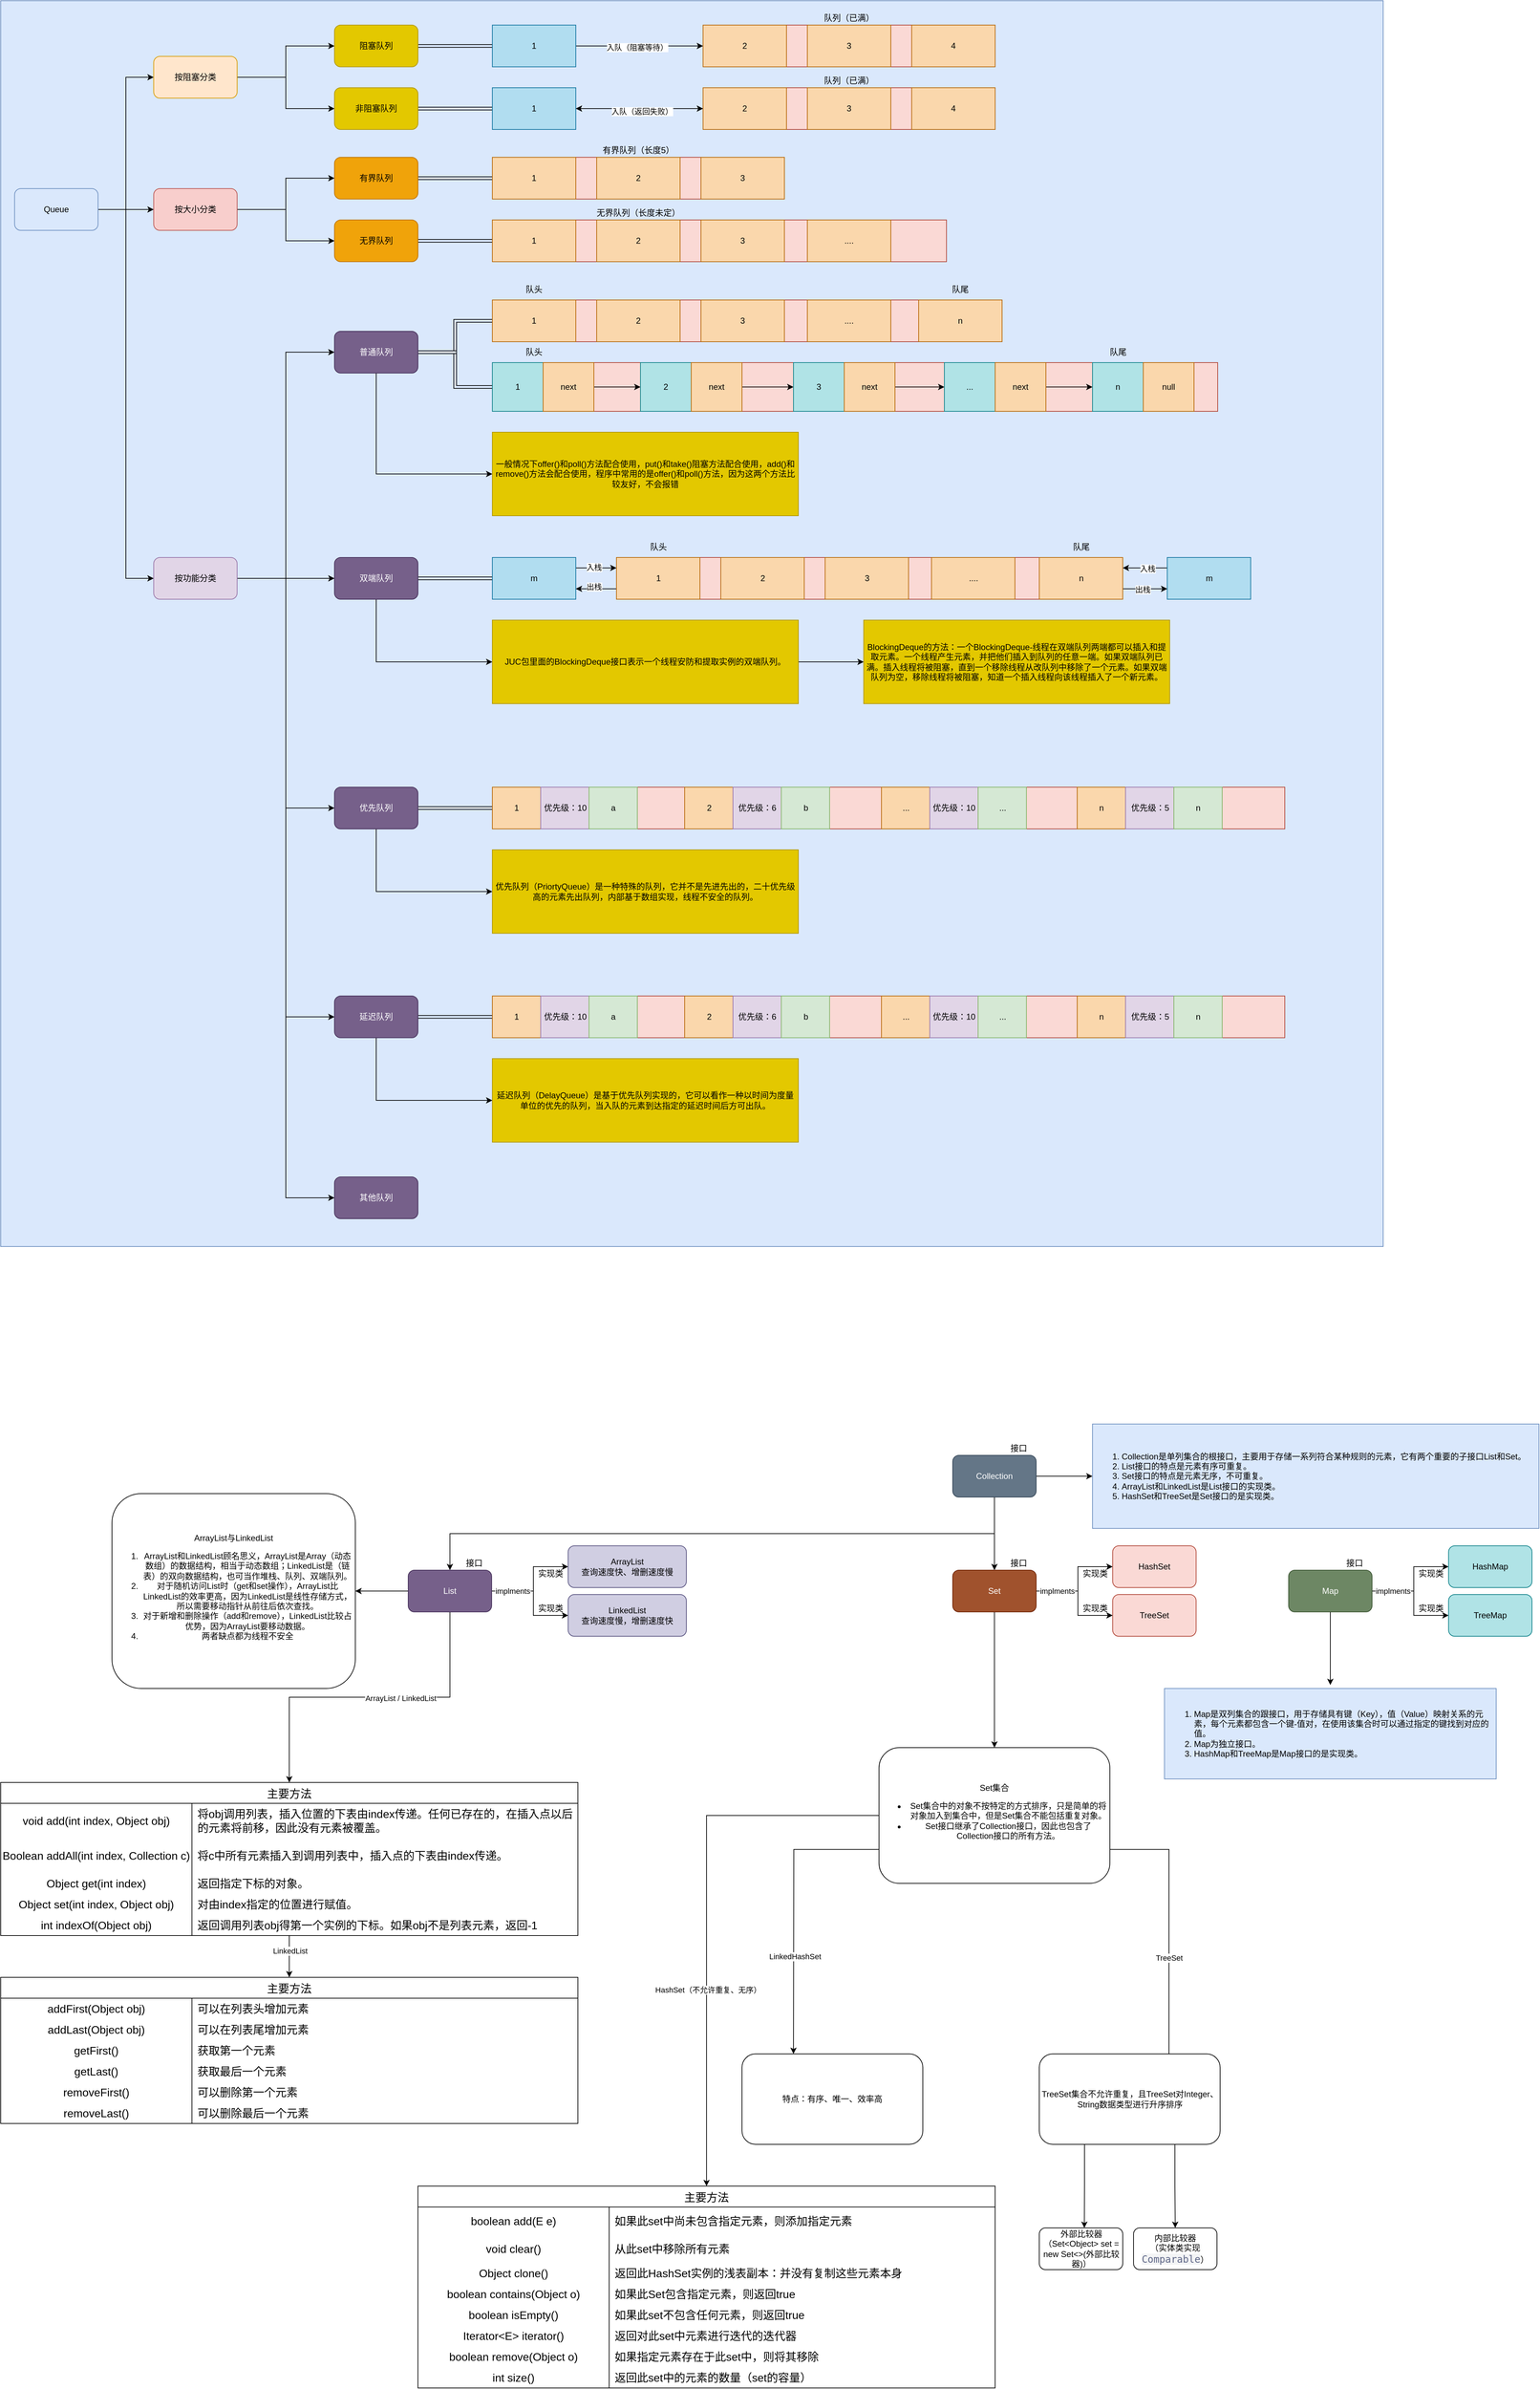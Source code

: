 <mxfile version="24.7.7">
  <diagram name="第 1 页" id="XBe9ZtATBSlsIvdmplbK">
    <mxGraphModel dx="600" dy="333" grid="1" gridSize="10" guides="1" tooltips="1" connect="1" arrows="1" fold="1" page="1" pageScale="1" pageWidth="827" pageHeight="1169" math="0" shadow="0">
      <root>
        <mxCell id="0" />
        <mxCell id="1" parent="0" />
        <mxCell id="hu2YA9th0eI2DhNNzv6I-186" value="" style="rounded=0;whiteSpace=wrap;html=1;fillColor=#dae8fc;strokeColor=#6c8ebf;" parent="1" vertex="1">
          <mxGeometry width="1988" height="1790" as="geometry" />
        </mxCell>
        <mxCell id="hu2YA9th0eI2DhNNzv6I-29" value="" style="rounded=0;whiteSpace=wrap;html=1;fillColor=#fad9d5;strokeColor=#ae4132;" parent="1" vertex="1">
          <mxGeometry x="1010" y="35" width="420" height="60" as="geometry" />
        </mxCell>
        <mxCell id="hu2YA9th0eI2DhNNzv6I-10" style="edgeStyle=orthogonalEdgeStyle;rounded=0;orthogonalLoop=1;jettySize=auto;html=1;exitX=1;exitY=0.5;exitDx=0;exitDy=0;entryX=0;entryY=0.5;entryDx=0;entryDy=0;" parent="1" source="hu2YA9th0eI2DhNNzv6I-2" target="hu2YA9th0eI2DhNNzv6I-3" edge="1">
          <mxGeometry relative="1" as="geometry" />
        </mxCell>
        <mxCell id="hu2YA9th0eI2DhNNzv6I-11" style="edgeStyle=orthogonalEdgeStyle;rounded=0;orthogonalLoop=1;jettySize=auto;html=1;exitX=1;exitY=0.5;exitDx=0;exitDy=0;entryX=0;entryY=0.5;entryDx=0;entryDy=0;" parent="1" source="hu2YA9th0eI2DhNNzv6I-2" target="hu2YA9th0eI2DhNNzv6I-4" edge="1">
          <mxGeometry relative="1" as="geometry" />
        </mxCell>
        <mxCell id="hu2YA9th0eI2DhNNzv6I-12" style="edgeStyle=orthogonalEdgeStyle;rounded=0;orthogonalLoop=1;jettySize=auto;html=1;exitX=1;exitY=0.5;exitDx=0;exitDy=0;entryX=0;entryY=0.5;entryDx=0;entryDy=0;" parent="1" source="hu2YA9th0eI2DhNNzv6I-2" target="hu2YA9th0eI2DhNNzv6I-5" edge="1">
          <mxGeometry relative="1" as="geometry" />
        </mxCell>
        <mxCell id="hu2YA9th0eI2DhNNzv6I-2" value="Queue" style="rounded=1;whiteSpace=wrap;html=1;fillColor=#dae8fc;strokeColor=#6c8ebf;" parent="1" vertex="1">
          <mxGeometry x="20" y="270" width="120" height="60" as="geometry" />
        </mxCell>
        <mxCell id="hu2YA9th0eI2DhNNzv6I-8" style="edgeStyle=orthogonalEdgeStyle;rounded=0;orthogonalLoop=1;jettySize=auto;html=1;exitX=1;exitY=0.5;exitDx=0;exitDy=0;entryX=0;entryY=0.5;entryDx=0;entryDy=0;" parent="1" source="hu2YA9th0eI2DhNNzv6I-3" target="hu2YA9th0eI2DhNNzv6I-6" edge="1">
          <mxGeometry relative="1" as="geometry" />
        </mxCell>
        <mxCell id="hu2YA9th0eI2DhNNzv6I-9" style="edgeStyle=orthogonalEdgeStyle;rounded=0;orthogonalLoop=1;jettySize=auto;html=1;exitX=1;exitY=0.5;exitDx=0;exitDy=0;entryX=0;entryY=0.5;entryDx=0;entryDy=0;" parent="1" source="hu2YA9th0eI2DhNNzv6I-3" target="hu2YA9th0eI2DhNNzv6I-7" edge="1">
          <mxGeometry relative="1" as="geometry" />
        </mxCell>
        <mxCell id="hu2YA9th0eI2DhNNzv6I-3" value="按阻塞分类" style="rounded=1;whiteSpace=wrap;html=1;fillColor=#ffe6cc;strokeColor=#d79b00;" parent="1" vertex="1">
          <mxGeometry x="220" y="80" width="120" height="60" as="geometry" />
        </mxCell>
        <mxCell id="hu2YA9th0eI2DhNNzv6I-15" style="edgeStyle=orthogonalEdgeStyle;rounded=0;orthogonalLoop=1;jettySize=auto;html=1;exitX=1;exitY=0.5;exitDx=0;exitDy=0;" parent="1" source="hu2YA9th0eI2DhNNzv6I-4" target="hu2YA9th0eI2DhNNzv6I-13" edge="1">
          <mxGeometry relative="1" as="geometry" />
        </mxCell>
        <mxCell id="hu2YA9th0eI2DhNNzv6I-16" style="edgeStyle=orthogonalEdgeStyle;rounded=0;orthogonalLoop=1;jettySize=auto;html=1;exitX=1;exitY=0.5;exitDx=0;exitDy=0;entryX=0;entryY=0.5;entryDx=0;entryDy=0;" parent="1" source="hu2YA9th0eI2DhNNzv6I-4" target="hu2YA9th0eI2DhNNzv6I-14" edge="1">
          <mxGeometry relative="1" as="geometry" />
        </mxCell>
        <mxCell id="hu2YA9th0eI2DhNNzv6I-4" value="按大小分类" style="rounded=1;whiteSpace=wrap;html=1;fillColor=#f8cecc;strokeColor=#b85450;" parent="1" vertex="1">
          <mxGeometry x="220" y="270" width="120" height="60" as="geometry" />
        </mxCell>
        <mxCell id="hu2YA9th0eI2DhNNzv6I-23" style="edgeStyle=orthogonalEdgeStyle;rounded=0;orthogonalLoop=1;jettySize=auto;html=1;exitX=1;exitY=0.5;exitDx=0;exitDy=0;entryX=0;entryY=0.5;entryDx=0;entryDy=0;" parent="1" source="hu2YA9th0eI2DhNNzv6I-5" target="hu2YA9th0eI2DhNNzv6I-18" edge="1">
          <mxGeometry relative="1" as="geometry" />
        </mxCell>
        <mxCell id="hu2YA9th0eI2DhNNzv6I-24" style="edgeStyle=orthogonalEdgeStyle;rounded=0;orthogonalLoop=1;jettySize=auto;html=1;exitX=1;exitY=0.5;exitDx=0;exitDy=0;entryX=0;entryY=0.5;entryDx=0;entryDy=0;" parent="1" source="hu2YA9th0eI2DhNNzv6I-5" target="hu2YA9th0eI2DhNNzv6I-19" edge="1">
          <mxGeometry relative="1" as="geometry" />
        </mxCell>
        <mxCell id="hu2YA9th0eI2DhNNzv6I-25" style="edgeStyle=orthogonalEdgeStyle;rounded=0;orthogonalLoop=1;jettySize=auto;html=1;exitX=1;exitY=0.5;exitDx=0;exitDy=0;entryX=0;entryY=0.5;entryDx=0;entryDy=0;" parent="1" source="hu2YA9th0eI2DhNNzv6I-5" target="hu2YA9th0eI2DhNNzv6I-20" edge="1">
          <mxGeometry relative="1" as="geometry" />
        </mxCell>
        <mxCell id="hu2YA9th0eI2DhNNzv6I-26" style="edgeStyle=orthogonalEdgeStyle;rounded=0;orthogonalLoop=1;jettySize=auto;html=1;exitX=1;exitY=0.5;exitDx=0;exitDy=0;entryX=0;entryY=0.5;entryDx=0;entryDy=0;" parent="1" source="hu2YA9th0eI2DhNNzv6I-5" target="hu2YA9th0eI2DhNNzv6I-21" edge="1">
          <mxGeometry relative="1" as="geometry" />
        </mxCell>
        <mxCell id="hu2YA9th0eI2DhNNzv6I-127" style="edgeStyle=orthogonalEdgeStyle;rounded=0;orthogonalLoop=1;jettySize=auto;html=1;exitX=1;exitY=0.5;exitDx=0;exitDy=0;entryX=0;entryY=0.5;entryDx=0;entryDy=0;" parent="1" source="hu2YA9th0eI2DhNNzv6I-5" target="hu2YA9th0eI2DhNNzv6I-22" edge="1">
          <mxGeometry relative="1" as="geometry" />
        </mxCell>
        <mxCell id="hu2YA9th0eI2DhNNzv6I-5" value="按功能分类" style="rounded=1;whiteSpace=wrap;html=1;fillColor=#e1d5e7;strokeColor=#9673a6;" parent="1" vertex="1">
          <mxGeometry x="220" y="800" width="120" height="60" as="geometry" />
        </mxCell>
        <mxCell id="hu2YA9th0eI2DhNNzv6I-38" style="edgeStyle=orthogonalEdgeStyle;rounded=0;orthogonalLoop=1;jettySize=auto;html=1;exitX=1;exitY=0.5;exitDx=0;exitDy=0;entryX=0;entryY=0.5;entryDx=0;entryDy=0;shape=link;" parent="1" source="hu2YA9th0eI2DhNNzv6I-6" target="hu2YA9th0eI2DhNNzv6I-28" edge="1">
          <mxGeometry relative="1" as="geometry" />
        </mxCell>
        <mxCell id="hu2YA9th0eI2DhNNzv6I-6" value="阻塞队列" style="rounded=1;whiteSpace=wrap;html=1;fillColor=#e3c800;fontColor=#000000;strokeColor=#B09500;" parent="1" vertex="1">
          <mxGeometry x="480" y="35" width="120" height="60" as="geometry" />
        </mxCell>
        <mxCell id="hu2YA9th0eI2DhNNzv6I-46" style="edgeStyle=orthogonalEdgeStyle;rounded=0;orthogonalLoop=1;jettySize=auto;html=1;exitX=1;exitY=0.5;exitDx=0;exitDy=0;entryX=0;entryY=0.5;entryDx=0;entryDy=0;shape=link;" parent="1" source="hu2YA9th0eI2DhNNzv6I-7" target="hu2YA9th0eI2DhNNzv6I-45" edge="1">
          <mxGeometry relative="1" as="geometry" />
        </mxCell>
        <mxCell id="hu2YA9th0eI2DhNNzv6I-7" value="非阻塞队列" style="rounded=1;whiteSpace=wrap;html=1;fillColor=#e3c800;fontColor=#000000;strokeColor=#B09500;" parent="1" vertex="1">
          <mxGeometry x="480" y="125" width="120" height="60" as="geometry" />
        </mxCell>
        <mxCell id="hu2YA9th0eI2DhNNzv6I-63" style="edgeStyle=orthogonalEdgeStyle;rounded=0;orthogonalLoop=1;jettySize=auto;html=1;exitX=1;exitY=0.5;exitDx=0;exitDy=0;entryX=0;entryY=0.5;entryDx=0;entryDy=0;shape=link;" parent="1" source="hu2YA9th0eI2DhNNzv6I-13" target="hu2YA9th0eI2DhNNzv6I-58" edge="1">
          <mxGeometry relative="1" as="geometry" />
        </mxCell>
        <mxCell id="hu2YA9th0eI2DhNNzv6I-13" value="有界队列" style="rounded=1;whiteSpace=wrap;html=1;fillColor=#f0a30a;fontColor=#000000;strokeColor=#BD7000;" parent="1" vertex="1">
          <mxGeometry x="480" y="225" width="120" height="60" as="geometry" />
        </mxCell>
        <mxCell id="hu2YA9th0eI2DhNNzv6I-71" style="edgeStyle=orthogonalEdgeStyle;rounded=0;orthogonalLoop=1;jettySize=auto;html=1;exitX=1;exitY=0.5;exitDx=0;exitDy=0;shape=link;" parent="1" source="hu2YA9th0eI2DhNNzv6I-14" target="hu2YA9th0eI2DhNNzv6I-65" edge="1">
          <mxGeometry relative="1" as="geometry" />
        </mxCell>
        <mxCell id="hu2YA9th0eI2DhNNzv6I-14" value="无界队列" style="rounded=1;whiteSpace=wrap;html=1;fillColor=#f0a30a;fontColor=#000000;strokeColor=#BD7000;" parent="1" vertex="1">
          <mxGeometry x="480" y="315" width="120" height="60" as="geometry" />
        </mxCell>
        <mxCell id="hu2YA9th0eI2DhNNzv6I-101" style="edgeStyle=orthogonalEdgeStyle;rounded=0;orthogonalLoop=1;jettySize=auto;html=1;exitX=1;exitY=0.5;exitDx=0;exitDy=0;entryX=0;entryY=0.5;entryDx=0;entryDy=0;shape=link;" parent="1" source="hu2YA9th0eI2DhNNzv6I-18" target="hu2YA9th0eI2DhNNzv6I-73" edge="1">
          <mxGeometry relative="1" as="geometry" />
        </mxCell>
        <mxCell id="hu2YA9th0eI2DhNNzv6I-102" style="edgeStyle=orthogonalEdgeStyle;rounded=0;orthogonalLoop=1;jettySize=auto;html=1;exitX=1;exitY=0.5;exitDx=0;exitDy=0;entryX=0;entryY=0.5;entryDx=0;entryDy=0;shape=link;" parent="1" source="hu2YA9th0eI2DhNNzv6I-18" target="hu2YA9th0eI2DhNNzv6I-81" edge="1">
          <mxGeometry relative="1" as="geometry" />
        </mxCell>
        <mxCell id="hu2YA9th0eI2DhNNzv6I-126" style="edgeStyle=orthogonalEdgeStyle;rounded=0;orthogonalLoop=1;jettySize=auto;html=1;exitX=0.5;exitY=1;exitDx=0;exitDy=0;entryX=0;entryY=0.5;entryDx=0;entryDy=0;" parent="1" source="hu2YA9th0eI2DhNNzv6I-18" target="hu2YA9th0eI2DhNNzv6I-124" edge="1">
          <mxGeometry relative="1" as="geometry" />
        </mxCell>
        <mxCell id="hu2YA9th0eI2DhNNzv6I-18" value="普通队列" style="rounded=1;whiteSpace=wrap;html=1;fillColor=#76608a;fontColor=#ffffff;strokeColor=#432D57;" parent="1" vertex="1">
          <mxGeometry x="480" y="475" width="120" height="60" as="geometry" />
        </mxCell>
        <mxCell id="hu2YA9th0eI2DhNNzv6I-112" style="edgeStyle=orthogonalEdgeStyle;rounded=0;orthogonalLoop=1;jettySize=auto;html=1;exitX=1;exitY=0.5;exitDx=0;exitDy=0;entryX=0;entryY=0.5;entryDx=0;entryDy=0;shape=link;" parent="1" source="hu2YA9th0eI2DhNNzv6I-19" target="hu2YA9th0eI2DhNNzv6I-103" edge="1">
          <mxGeometry relative="1" as="geometry" />
        </mxCell>
        <mxCell id="hu2YA9th0eI2DhNNzv6I-129" style="edgeStyle=orthogonalEdgeStyle;rounded=0;orthogonalLoop=1;jettySize=auto;html=1;exitX=0.5;exitY=1;exitDx=0;exitDy=0;entryX=0;entryY=0.5;entryDx=0;entryDy=0;" parent="1" source="hu2YA9th0eI2DhNNzv6I-19" target="hu2YA9th0eI2DhNNzv6I-128" edge="1">
          <mxGeometry relative="1" as="geometry" />
        </mxCell>
        <mxCell id="hu2YA9th0eI2DhNNzv6I-19" value="双端队列" style="rounded=1;whiteSpace=wrap;html=1;fillColor=#76608a;fontColor=#ffffff;strokeColor=#432D57;" parent="1" vertex="1">
          <mxGeometry x="480" y="800" width="120" height="60" as="geometry" />
        </mxCell>
        <mxCell id="hu2YA9th0eI2DhNNzv6I-168" style="edgeStyle=orthogonalEdgeStyle;rounded=0;orthogonalLoop=1;jettySize=auto;html=1;exitX=1;exitY=0.5;exitDx=0;exitDy=0;entryX=0;entryY=0.5;entryDx=0;entryDy=0;shape=link;" parent="1" source="hu2YA9th0eI2DhNNzv6I-20" target="hu2YA9th0eI2DhNNzv6I-148" edge="1">
          <mxGeometry relative="1" as="geometry" />
        </mxCell>
        <mxCell id="hu2YA9th0eI2DhNNzv6I-169" style="edgeStyle=orthogonalEdgeStyle;rounded=0;orthogonalLoop=1;jettySize=auto;html=1;exitX=0.5;exitY=1;exitDx=0;exitDy=0;entryX=0;entryY=0.5;entryDx=0;entryDy=0;" parent="1" source="hu2YA9th0eI2DhNNzv6I-20" target="hu2YA9th0eI2DhNNzv6I-167" edge="1">
          <mxGeometry relative="1" as="geometry" />
        </mxCell>
        <mxCell id="hu2YA9th0eI2DhNNzv6I-20" value="优先队列" style="rounded=1;whiteSpace=wrap;html=1;fillColor=#76608a;fontColor=#ffffff;strokeColor=#432D57;" parent="1" vertex="1">
          <mxGeometry x="480" y="1130" width="120" height="60" as="geometry" />
        </mxCell>
        <mxCell id="hu2YA9th0eI2DhNNzv6I-183" style="edgeStyle=orthogonalEdgeStyle;rounded=0;orthogonalLoop=1;jettySize=auto;html=1;exitX=1;exitY=0.5;exitDx=0;exitDy=0;entryX=0;entryY=0.5;entryDx=0;entryDy=0;shape=link;" parent="1" source="hu2YA9th0eI2DhNNzv6I-21" target="hu2YA9th0eI2DhNNzv6I-171" edge="1">
          <mxGeometry relative="1" as="geometry" />
        </mxCell>
        <mxCell id="hu2YA9th0eI2DhNNzv6I-185" style="edgeStyle=orthogonalEdgeStyle;rounded=0;orthogonalLoop=1;jettySize=auto;html=1;exitX=0.5;exitY=1;exitDx=0;exitDy=0;entryX=0;entryY=0.5;entryDx=0;entryDy=0;" parent="1" source="hu2YA9th0eI2DhNNzv6I-21" target="hu2YA9th0eI2DhNNzv6I-184" edge="1">
          <mxGeometry relative="1" as="geometry" />
        </mxCell>
        <mxCell id="hu2YA9th0eI2DhNNzv6I-21" value="延迟队列" style="rounded=1;whiteSpace=wrap;html=1;fillColor=#76608a;fontColor=#ffffff;strokeColor=#432D57;" parent="1" vertex="1">
          <mxGeometry x="480" y="1430" width="120" height="60" as="geometry" />
        </mxCell>
        <mxCell id="hu2YA9th0eI2DhNNzv6I-22" value="其他队列" style="rounded=1;whiteSpace=wrap;html=1;fillColor=#76608a;fontColor=#ffffff;strokeColor=#432D57;" parent="1" vertex="1">
          <mxGeometry x="480" y="1690" width="120" height="60" as="geometry" />
        </mxCell>
        <mxCell id="hu2YA9th0eI2DhNNzv6I-34" style="edgeStyle=orthogonalEdgeStyle;rounded=0;orthogonalLoop=1;jettySize=auto;html=1;exitX=1;exitY=0.5;exitDx=0;exitDy=0;entryX=0;entryY=0.5;entryDx=0;entryDy=0;" parent="1" source="hu2YA9th0eI2DhNNzv6I-28" target="hu2YA9th0eI2DhNNzv6I-30" edge="1">
          <mxGeometry relative="1" as="geometry" />
        </mxCell>
        <mxCell id="hu2YA9th0eI2DhNNzv6I-35" value="入队（阻塞等待）" style="edgeLabel;html=1;align=center;verticalAlign=middle;resizable=0;points=[];" parent="hu2YA9th0eI2DhNNzv6I-34" vertex="1" connectable="0">
          <mxGeometry x="-0.038" y="-2" relative="1" as="geometry">
            <mxPoint as="offset" />
          </mxGeometry>
        </mxCell>
        <mxCell id="hu2YA9th0eI2DhNNzv6I-28" value="1" style="rounded=0;whiteSpace=wrap;html=1;fillColor=#b1ddf0;strokeColor=#10739e;" parent="1" vertex="1">
          <mxGeometry x="707" y="35" width="120" height="60" as="geometry" />
        </mxCell>
        <mxCell id="hu2YA9th0eI2DhNNzv6I-30" value="2" style="rounded=0;whiteSpace=wrap;html=1;fillColor=#fad7ac;strokeColor=#b46504;" parent="1" vertex="1">
          <mxGeometry x="1010" y="35" width="120" height="60" as="geometry" />
        </mxCell>
        <mxCell id="hu2YA9th0eI2DhNNzv6I-31" value="3" style="rounded=0;whiteSpace=wrap;html=1;fillColor=#fad7ac;strokeColor=#b46504;" parent="1" vertex="1">
          <mxGeometry x="1160" y="35" width="120" height="60" as="geometry" />
        </mxCell>
        <mxCell id="hu2YA9th0eI2DhNNzv6I-32" value="4" style="rounded=0;whiteSpace=wrap;html=1;fillColor=#fad7ac;strokeColor=#b46504;" parent="1" vertex="1">
          <mxGeometry x="1310" y="35" width="120" height="60" as="geometry" />
        </mxCell>
        <mxCell id="hu2YA9th0eI2DhNNzv6I-36" value="队列（已满）" style="text;html=1;align=center;verticalAlign=middle;whiteSpace=wrap;rounded=0;" parent="1" vertex="1">
          <mxGeometry x="1165" y="15" width="110" height="20" as="geometry" />
        </mxCell>
        <mxCell id="hu2YA9th0eI2DhNNzv6I-53" style="edgeStyle=orthogonalEdgeStyle;rounded=0;orthogonalLoop=1;jettySize=auto;html=1;exitX=1;exitY=0.5;exitDx=0;exitDy=0;entryX=0;entryY=0.5;entryDx=0;entryDy=0;" parent="1" source="hu2YA9th0eI2DhNNzv6I-45" target="hu2YA9th0eI2DhNNzv6I-48" edge="1">
          <mxGeometry relative="1" as="geometry" />
        </mxCell>
        <mxCell id="hu2YA9th0eI2DhNNzv6I-45" value="1" style="rounded=0;whiteSpace=wrap;html=1;fillColor=#b1ddf0;strokeColor=#10739e;" parent="1" vertex="1">
          <mxGeometry x="707" y="125" width="120" height="60" as="geometry" />
        </mxCell>
        <mxCell id="hu2YA9th0eI2DhNNzv6I-47" value="" style="rounded=0;whiteSpace=wrap;html=1;fillColor=#fad9d5;strokeColor=#ae4132;" parent="1" vertex="1">
          <mxGeometry x="1010" y="125" width="420" height="60" as="geometry" />
        </mxCell>
        <mxCell id="hu2YA9th0eI2DhNNzv6I-54" style="edgeStyle=orthogonalEdgeStyle;rounded=0;orthogonalLoop=1;jettySize=auto;html=1;exitX=0;exitY=0.5;exitDx=0;exitDy=0;" parent="1" source="hu2YA9th0eI2DhNNzv6I-48" target="hu2YA9th0eI2DhNNzv6I-45" edge="1">
          <mxGeometry relative="1" as="geometry" />
        </mxCell>
        <mxCell id="hu2YA9th0eI2DhNNzv6I-55" value="入队（返回失败）" style="edgeLabel;html=1;align=center;verticalAlign=middle;resizable=0;points=[];" parent="hu2YA9th0eI2DhNNzv6I-54" vertex="1" connectable="0">
          <mxGeometry x="-0.038" y="4" relative="1" as="geometry">
            <mxPoint as="offset" />
          </mxGeometry>
        </mxCell>
        <mxCell id="hu2YA9th0eI2DhNNzv6I-48" value="2" style="rounded=0;whiteSpace=wrap;html=1;fillColor=#fad7ac;strokeColor=#b46504;" parent="1" vertex="1">
          <mxGeometry x="1010" y="125" width="120" height="60" as="geometry" />
        </mxCell>
        <mxCell id="hu2YA9th0eI2DhNNzv6I-50" value="3" style="rounded=0;whiteSpace=wrap;html=1;fillColor=#fad7ac;strokeColor=#b46504;" parent="1" vertex="1">
          <mxGeometry x="1160" y="125" width="120" height="60" as="geometry" />
        </mxCell>
        <mxCell id="hu2YA9th0eI2DhNNzv6I-51" value="4" style="rounded=0;whiteSpace=wrap;html=1;fillColor=#fad7ac;strokeColor=#b46504;" parent="1" vertex="1">
          <mxGeometry x="1310" y="125" width="120" height="60" as="geometry" />
        </mxCell>
        <mxCell id="hu2YA9th0eI2DhNNzv6I-56" value="队列（已满）" style="text;html=1;align=center;verticalAlign=middle;whiteSpace=wrap;rounded=0;" parent="1" vertex="1">
          <mxGeometry x="1165" y="105" width="110" height="20" as="geometry" />
        </mxCell>
        <mxCell id="hu2YA9th0eI2DhNNzv6I-57" value="" style="rounded=0;whiteSpace=wrap;html=1;fillColor=#fad9d5;strokeColor=#ae4132;" parent="1" vertex="1">
          <mxGeometry x="707" y="225" width="420" height="60" as="geometry" />
        </mxCell>
        <mxCell id="hu2YA9th0eI2DhNNzv6I-58" value="1" style="rounded=0;whiteSpace=wrap;html=1;fillColor=#fad7ac;strokeColor=#b46504;" parent="1" vertex="1">
          <mxGeometry x="707" y="225" width="120" height="60" as="geometry" />
        </mxCell>
        <mxCell id="hu2YA9th0eI2DhNNzv6I-60" value="2" style="rounded=0;whiteSpace=wrap;html=1;fillColor=#fad7ac;strokeColor=#b46504;" parent="1" vertex="1">
          <mxGeometry x="857" y="225" width="120" height="60" as="geometry" />
        </mxCell>
        <mxCell id="hu2YA9th0eI2DhNNzv6I-61" value="3" style="rounded=0;whiteSpace=wrap;html=1;fillColor=#fad7ac;strokeColor=#b46504;" parent="1" vertex="1">
          <mxGeometry x="1007" y="225" width="120" height="60" as="geometry" />
        </mxCell>
        <mxCell id="hu2YA9th0eI2DhNNzv6I-62" value="有界队列（长度5）" style="text;html=1;align=center;verticalAlign=middle;whiteSpace=wrap;rounded=0;" parent="1" vertex="1">
          <mxGeometry x="862" y="205" width="110" height="20" as="geometry" />
        </mxCell>
        <mxCell id="hu2YA9th0eI2DhNNzv6I-64" value="" style="rounded=0;whiteSpace=wrap;html=1;fillColor=#fad9d5;strokeColor=#ae4132;" parent="1" vertex="1">
          <mxGeometry x="707" y="315" width="653" height="60" as="geometry" />
        </mxCell>
        <mxCell id="hu2YA9th0eI2DhNNzv6I-65" value="1" style="rounded=0;whiteSpace=wrap;html=1;fillColor=#fad7ac;strokeColor=#b46504;" parent="1" vertex="1">
          <mxGeometry x="707" y="315" width="120" height="60" as="geometry" />
        </mxCell>
        <mxCell id="hu2YA9th0eI2DhNNzv6I-66" value="2" style="rounded=0;whiteSpace=wrap;html=1;fillColor=#fad7ac;strokeColor=#b46504;" parent="1" vertex="1">
          <mxGeometry x="857" y="315" width="120" height="60" as="geometry" />
        </mxCell>
        <mxCell id="hu2YA9th0eI2DhNNzv6I-67" value="3" style="rounded=0;whiteSpace=wrap;html=1;fillColor=#fad7ac;strokeColor=#b46504;" parent="1" vertex="1">
          <mxGeometry x="1007" y="315" width="120" height="60" as="geometry" />
        </mxCell>
        <mxCell id="hu2YA9th0eI2DhNNzv6I-68" value="无界队列（长度未定）" style="text;html=1;align=center;verticalAlign=middle;whiteSpace=wrap;rounded=0;" parent="1" vertex="1">
          <mxGeometry x="853" y="295" width="128" height="20" as="geometry" />
        </mxCell>
        <mxCell id="hu2YA9th0eI2DhNNzv6I-70" value="...." style="rounded=0;whiteSpace=wrap;html=1;fillColor=#fad7ac;strokeColor=#b46504;" parent="1" vertex="1">
          <mxGeometry x="1160" y="315" width="120" height="60" as="geometry" />
        </mxCell>
        <mxCell id="hu2YA9th0eI2DhNNzv6I-72" value="" style="rounded=0;whiteSpace=wrap;html=1;fillColor=#fad9d5;strokeColor=#ae4132;" parent="1" vertex="1">
          <mxGeometry x="707" y="430" width="723" height="60" as="geometry" />
        </mxCell>
        <mxCell id="hu2YA9th0eI2DhNNzv6I-73" value="1" style="rounded=0;whiteSpace=wrap;html=1;fillColor=#fad7ac;strokeColor=#b46504;" parent="1" vertex="1">
          <mxGeometry x="707" y="430" width="120" height="60" as="geometry" />
        </mxCell>
        <mxCell id="hu2YA9th0eI2DhNNzv6I-74" value="2" style="rounded=0;whiteSpace=wrap;html=1;fillColor=#fad7ac;strokeColor=#b46504;" parent="1" vertex="1">
          <mxGeometry x="857" y="430" width="120" height="60" as="geometry" />
        </mxCell>
        <mxCell id="hu2YA9th0eI2DhNNzv6I-75" value="3" style="rounded=0;whiteSpace=wrap;html=1;fillColor=#fad7ac;strokeColor=#b46504;" parent="1" vertex="1">
          <mxGeometry x="1007" y="430" width="120" height="60" as="geometry" />
        </mxCell>
        <mxCell id="hu2YA9th0eI2DhNNzv6I-76" value="...." style="rounded=0;whiteSpace=wrap;html=1;fillColor=#fad7ac;strokeColor=#b46504;" parent="1" vertex="1">
          <mxGeometry x="1160" y="430" width="120" height="60" as="geometry" />
        </mxCell>
        <mxCell id="hu2YA9th0eI2DhNNzv6I-77" value="队头" style="text;html=1;align=center;verticalAlign=middle;whiteSpace=wrap;rounded=0;" parent="1" vertex="1">
          <mxGeometry x="737" y="400" width="60" height="30" as="geometry" />
        </mxCell>
        <mxCell id="hu2YA9th0eI2DhNNzv6I-78" value="队尾" style="text;html=1;align=center;verticalAlign=middle;whiteSpace=wrap;rounded=0;" parent="1" vertex="1">
          <mxGeometry x="1350" y="400" width="60" height="30" as="geometry" />
        </mxCell>
        <mxCell id="hu2YA9th0eI2DhNNzv6I-79" value="n" style="rounded=0;whiteSpace=wrap;html=1;fillColor=#fad7ac;strokeColor=#b46504;" parent="1" vertex="1">
          <mxGeometry x="1320" y="430" width="120" height="60" as="geometry" />
        </mxCell>
        <mxCell id="hu2YA9th0eI2DhNNzv6I-80" value="" style="rounded=0;whiteSpace=wrap;html=1;fillColor=#fad9d5;strokeColor=#ae4132;" parent="1" vertex="1">
          <mxGeometry x="707" y="520" width="1043" height="70" as="geometry" />
        </mxCell>
        <mxCell id="hu2YA9th0eI2DhNNzv6I-81" value="1" style="rounded=0;whiteSpace=wrap;html=1;fillColor=#b0e3e6;strokeColor=#0e8088;" parent="1" vertex="1">
          <mxGeometry x="707" y="520" width="73" height="70" as="geometry" />
        </mxCell>
        <mxCell id="hu2YA9th0eI2DhNNzv6I-85" value="队头" style="text;html=1;align=center;verticalAlign=middle;whiteSpace=wrap;rounded=0;" parent="1" vertex="1">
          <mxGeometry x="737" y="490" width="60" height="30" as="geometry" />
        </mxCell>
        <mxCell id="hu2YA9th0eI2DhNNzv6I-86" value="队尾" style="text;html=1;align=center;verticalAlign=middle;whiteSpace=wrap;rounded=0;" parent="1" vertex="1">
          <mxGeometry x="1576.5" y="490" width="60" height="30" as="geometry" />
        </mxCell>
        <mxCell id="hu2YA9th0eI2DhNNzv6I-97" style="edgeStyle=orthogonalEdgeStyle;rounded=0;orthogonalLoop=1;jettySize=auto;html=1;exitX=1;exitY=0.5;exitDx=0;exitDy=0;entryX=0;entryY=0.5;entryDx=0;entryDy=0;" parent="1" source="hu2YA9th0eI2DhNNzv6I-88" target="hu2YA9th0eI2DhNNzv6I-89" edge="1">
          <mxGeometry relative="1" as="geometry" />
        </mxCell>
        <mxCell id="hu2YA9th0eI2DhNNzv6I-88" value="next" style="rounded=0;whiteSpace=wrap;html=1;fillColor=#fad7ac;strokeColor=#b46504;" parent="1" vertex="1">
          <mxGeometry x="780" y="520" width="73" height="70" as="geometry" />
        </mxCell>
        <mxCell id="hu2YA9th0eI2DhNNzv6I-89" value="2" style="rounded=0;whiteSpace=wrap;html=1;fillColor=#b0e3e6;strokeColor=#0e8088;" parent="1" vertex="1">
          <mxGeometry x="920" y="520" width="73" height="70" as="geometry" />
        </mxCell>
        <mxCell id="hu2YA9th0eI2DhNNzv6I-98" value="" style="edgeStyle=orthogonalEdgeStyle;rounded=0;orthogonalLoop=1;jettySize=auto;html=1;" parent="1" source="hu2YA9th0eI2DhNNzv6I-90" target="hu2YA9th0eI2DhNNzv6I-91" edge="1">
          <mxGeometry relative="1" as="geometry" />
        </mxCell>
        <mxCell id="hu2YA9th0eI2DhNNzv6I-90" value="next" style="rounded=0;whiteSpace=wrap;html=1;fillColor=#fad7ac;strokeColor=#b46504;" parent="1" vertex="1">
          <mxGeometry x="993" y="520" width="73" height="70" as="geometry" />
        </mxCell>
        <mxCell id="hu2YA9th0eI2DhNNzv6I-91" value="3" style="rounded=0;whiteSpace=wrap;html=1;fillColor=#b0e3e6;strokeColor=#0e8088;" parent="1" vertex="1">
          <mxGeometry x="1140" y="520" width="73" height="70" as="geometry" />
        </mxCell>
        <mxCell id="hu2YA9th0eI2DhNNzv6I-99" value="" style="edgeStyle=orthogonalEdgeStyle;rounded=0;orthogonalLoop=1;jettySize=auto;html=1;" parent="1" source="hu2YA9th0eI2DhNNzv6I-92" target="hu2YA9th0eI2DhNNzv6I-93" edge="1">
          <mxGeometry relative="1" as="geometry" />
        </mxCell>
        <mxCell id="hu2YA9th0eI2DhNNzv6I-92" value="next" style="rounded=0;whiteSpace=wrap;html=1;fillColor=#fad7ac;strokeColor=#b46504;" parent="1" vertex="1">
          <mxGeometry x="1213" y="520" width="73" height="70" as="geometry" />
        </mxCell>
        <mxCell id="hu2YA9th0eI2DhNNzv6I-93" value="..." style="rounded=0;whiteSpace=wrap;html=1;fillColor=#b0e3e6;strokeColor=#0e8088;" parent="1" vertex="1">
          <mxGeometry x="1357" y="520" width="73" height="70" as="geometry" />
        </mxCell>
        <mxCell id="hu2YA9th0eI2DhNNzv6I-100" value="" style="edgeStyle=orthogonalEdgeStyle;rounded=0;orthogonalLoop=1;jettySize=auto;html=1;" parent="1" source="hu2YA9th0eI2DhNNzv6I-94" target="hu2YA9th0eI2DhNNzv6I-95" edge="1">
          <mxGeometry relative="1" as="geometry" />
        </mxCell>
        <mxCell id="hu2YA9th0eI2DhNNzv6I-94" value="next" style="rounded=0;whiteSpace=wrap;html=1;fillColor=#fad7ac;strokeColor=#b46504;" parent="1" vertex="1">
          <mxGeometry x="1430" y="520" width="73" height="70" as="geometry" />
        </mxCell>
        <mxCell id="hu2YA9th0eI2DhNNzv6I-95" value="n" style="rounded=0;whiteSpace=wrap;html=1;fillColor=#b0e3e6;strokeColor=#0e8088;" parent="1" vertex="1">
          <mxGeometry x="1570" y="520" width="73" height="70" as="geometry" />
        </mxCell>
        <mxCell id="hu2YA9th0eI2DhNNzv6I-96" value="null" style="rounded=0;whiteSpace=wrap;html=1;fillColor=#fad7ac;strokeColor=#b46504;" parent="1" vertex="1">
          <mxGeometry x="1643" y="520" width="73" height="70" as="geometry" />
        </mxCell>
        <mxCell id="hu2YA9th0eI2DhNNzv6I-116" style="edgeStyle=orthogonalEdgeStyle;rounded=0;orthogonalLoop=1;jettySize=auto;html=1;exitX=1;exitY=0.25;exitDx=0;exitDy=0;entryX=0;entryY=0.25;entryDx=0;entryDy=0;" parent="1" source="hu2YA9th0eI2DhNNzv6I-103" target="hu2YA9th0eI2DhNNzv6I-106" edge="1">
          <mxGeometry relative="1" as="geometry" />
        </mxCell>
        <mxCell id="hu2YA9th0eI2DhNNzv6I-118" value="入栈" style="edgeLabel;html=1;align=center;verticalAlign=middle;resizable=0;points=[];" parent="hu2YA9th0eI2DhNNzv6I-116" vertex="1" connectable="0">
          <mxGeometry x="-0.162" y="1" relative="1" as="geometry">
            <mxPoint x="1" as="offset" />
          </mxGeometry>
        </mxCell>
        <mxCell id="hu2YA9th0eI2DhNNzv6I-103" value="&lt;div&gt;m&lt;/div&gt;" style="rounded=0;whiteSpace=wrap;html=1;fillColor=#b1ddf0;strokeColor=#10739e;" parent="1" vertex="1">
          <mxGeometry x="707" y="800" width="120" height="60" as="geometry" />
        </mxCell>
        <mxCell id="hu2YA9th0eI2DhNNzv6I-120" style="edgeStyle=orthogonalEdgeStyle;rounded=0;orthogonalLoop=1;jettySize=auto;html=1;exitX=0;exitY=0.25;exitDx=0;exitDy=0;entryX=1;entryY=0.25;entryDx=0;entryDy=0;" parent="1" source="hu2YA9th0eI2DhNNzv6I-104" target="hu2YA9th0eI2DhNNzv6I-111" edge="1">
          <mxGeometry relative="1" as="geometry" />
        </mxCell>
        <mxCell id="hu2YA9th0eI2DhNNzv6I-122" value="入栈" style="edgeLabel;html=1;align=center;verticalAlign=middle;resizable=0;points=[];" parent="hu2YA9th0eI2DhNNzv6I-120" vertex="1" connectable="0">
          <mxGeometry x="-0.094" y="1" relative="1" as="geometry">
            <mxPoint as="offset" />
          </mxGeometry>
        </mxCell>
        <mxCell id="hu2YA9th0eI2DhNNzv6I-104" value="m" style="rounded=0;whiteSpace=wrap;html=1;fillColor=#b1ddf0;strokeColor=#10739e;" parent="1" vertex="1">
          <mxGeometry x="1677.5" y="800" width="120" height="60" as="geometry" />
        </mxCell>
        <mxCell id="hu2YA9th0eI2DhNNzv6I-105" value="" style="rounded=0;whiteSpace=wrap;html=1;fillColor=#fad9d5;strokeColor=#ae4132;" parent="1" vertex="1">
          <mxGeometry x="885.5" y="800" width="728" height="60" as="geometry" />
        </mxCell>
        <mxCell id="hu2YA9th0eI2DhNNzv6I-117" style="edgeStyle=orthogonalEdgeStyle;rounded=0;orthogonalLoop=1;jettySize=auto;html=1;exitX=0;exitY=0.75;exitDx=0;exitDy=0;entryX=1;entryY=0.75;entryDx=0;entryDy=0;" parent="1" source="hu2YA9th0eI2DhNNzv6I-106" target="hu2YA9th0eI2DhNNzv6I-103" edge="1">
          <mxGeometry relative="1" as="geometry" />
        </mxCell>
        <mxCell id="hu2YA9th0eI2DhNNzv6I-119" value="出栈" style="edgeLabel;html=1;align=center;verticalAlign=middle;resizable=0;points=[];" parent="hu2YA9th0eI2DhNNzv6I-117" vertex="1" connectable="0">
          <mxGeometry x="0.128" y="-3" relative="1" as="geometry">
            <mxPoint as="offset" />
          </mxGeometry>
        </mxCell>
        <mxCell id="hu2YA9th0eI2DhNNzv6I-106" value="1" style="rounded=0;whiteSpace=wrap;html=1;fillColor=#fad7ac;strokeColor=#b46504;" parent="1" vertex="1">
          <mxGeometry x="885.5" y="800" width="120" height="60" as="geometry" />
        </mxCell>
        <mxCell id="hu2YA9th0eI2DhNNzv6I-107" value="2" style="rounded=0;whiteSpace=wrap;html=1;fillColor=#fad7ac;strokeColor=#b46504;" parent="1" vertex="1">
          <mxGeometry x="1035.5" y="800" width="120" height="60" as="geometry" />
        </mxCell>
        <mxCell id="hu2YA9th0eI2DhNNzv6I-108" value="3" style="rounded=0;whiteSpace=wrap;html=1;fillColor=#fad7ac;strokeColor=#b46504;" parent="1" vertex="1">
          <mxGeometry x="1185.5" y="800" width="120" height="60" as="geometry" />
        </mxCell>
        <mxCell id="hu2YA9th0eI2DhNNzv6I-110" value="...." style="rounded=0;whiteSpace=wrap;html=1;fillColor=#fad7ac;strokeColor=#b46504;" parent="1" vertex="1">
          <mxGeometry x="1338.5" y="800" width="120" height="60" as="geometry" />
        </mxCell>
        <mxCell id="hu2YA9th0eI2DhNNzv6I-121" style="edgeStyle=orthogonalEdgeStyle;rounded=0;orthogonalLoop=1;jettySize=auto;html=1;exitX=1;exitY=0.75;exitDx=0;exitDy=0;entryX=0;entryY=0.75;entryDx=0;entryDy=0;" parent="1" source="hu2YA9th0eI2DhNNzv6I-111" target="hu2YA9th0eI2DhNNzv6I-104" edge="1">
          <mxGeometry relative="1" as="geometry" />
        </mxCell>
        <mxCell id="hu2YA9th0eI2DhNNzv6I-123" value="出栈" style="edgeLabel;html=1;align=center;verticalAlign=middle;resizable=0;points=[];" parent="hu2YA9th0eI2DhNNzv6I-121" vertex="1" connectable="0">
          <mxGeometry x="-0.125" y="-1" relative="1" as="geometry">
            <mxPoint as="offset" />
          </mxGeometry>
        </mxCell>
        <mxCell id="hu2YA9th0eI2DhNNzv6I-111" value="n" style="rounded=0;whiteSpace=wrap;html=1;fillColor=#fad7ac;strokeColor=#b46504;" parent="1" vertex="1">
          <mxGeometry x="1493.5" y="800" width="120" height="60" as="geometry" />
        </mxCell>
        <mxCell id="hu2YA9th0eI2DhNNzv6I-113" value="队头" style="text;html=1;align=center;verticalAlign=middle;whiteSpace=wrap;rounded=0;" parent="1" vertex="1">
          <mxGeometry x="915.5" y="770" width="60" height="30" as="geometry" />
        </mxCell>
        <mxCell id="hu2YA9th0eI2DhNNzv6I-114" value="队尾" style="text;html=1;align=center;verticalAlign=middle;whiteSpace=wrap;rounded=0;" parent="1" vertex="1">
          <mxGeometry x="1523.5" y="770" width="60" height="30" as="geometry" />
        </mxCell>
        <mxCell id="hu2YA9th0eI2DhNNzv6I-124" value="一般情况下offer()和poll()方法配合使用，put()和take()阻塞方法配合使用，add()和remove()方法会配合使用，程序中常用的是offer()和poll()方法，因为这两个方法比较友好，不会报错" style="rounded=0;whiteSpace=wrap;html=1;fillColor=#e3c800;strokeColor=#B09500;fontColor=#000000;" parent="1" vertex="1">
          <mxGeometry x="707" y="620" width="440" height="120" as="geometry" />
        </mxCell>
        <mxCell id="hu2YA9th0eI2DhNNzv6I-131" value="" style="edgeStyle=orthogonalEdgeStyle;rounded=0;orthogonalLoop=1;jettySize=auto;html=1;" parent="1" source="hu2YA9th0eI2DhNNzv6I-128" target="hu2YA9th0eI2DhNNzv6I-130" edge="1">
          <mxGeometry relative="1" as="geometry" />
        </mxCell>
        <mxCell id="hu2YA9th0eI2DhNNzv6I-128" value="JUC包里面的BlockingDeque接口表示一个线程安防和提取实例的双端队列。" style="rounded=0;whiteSpace=wrap;html=1;fillColor=#e3c800;strokeColor=#B09500;fontColor=#000000;" parent="1" vertex="1">
          <mxGeometry x="707" y="890" width="440" height="120" as="geometry" />
        </mxCell>
        <mxCell id="hu2YA9th0eI2DhNNzv6I-130" value="BlockingDeque的方法：一个BlockingDeque-线程在双端队列两端都可以插入和提取元素。一个线程产生元素，并把他们插入到队列的任意一端。如果双端队列已满。插入线程将被阻塞，直到一个移除线程从改队列中移除了一个元素。如果双端队列为空，移除线程将被阻塞，知道一个插入线程向该线程插入了一个新元素。" style="rounded=0;whiteSpace=wrap;html=1;fillColor=#e3c800;fontColor=#000000;strokeColor=#B09500;" parent="1" vertex="1">
          <mxGeometry x="1241" y="890" width="440" height="120" as="geometry" />
        </mxCell>
        <mxCell id="hu2YA9th0eI2DhNNzv6I-147" value="" style="rounded=0;whiteSpace=wrap;html=1;fillColor=#fad9d5;strokeColor=#ae4132;" parent="1" vertex="1">
          <mxGeometry x="707" y="1130" width="1139.5" height="60" as="geometry" />
        </mxCell>
        <mxCell id="hu2YA9th0eI2DhNNzv6I-148" value="1" style="rounded=0;whiteSpace=wrap;html=1;fillColor=#fad7ac;strokeColor=#b46504;" parent="1" vertex="1">
          <mxGeometry x="707" y="1130" width="69.5" height="60" as="geometry" />
        </mxCell>
        <mxCell id="hu2YA9th0eI2DhNNzv6I-156" value="优先级：10" style="rounded=0;whiteSpace=wrap;html=1;fillColor=#e1d5e7;strokeColor=#9673a6;" parent="1" vertex="1">
          <mxGeometry x="776.5" y="1130" width="69.5" height="60" as="geometry" />
        </mxCell>
        <mxCell id="hu2YA9th0eI2DhNNzv6I-157" value="a" style="rounded=0;whiteSpace=wrap;html=1;fillColor=#d5e8d4;strokeColor=#82b366;" parent="1" vertex="1">
          <mxGeometry x="846" y="1130" width="69.5" height="60" as="geometry" />
        </mxCell>
        <mxCell id="hu2YA9th0eI2DhNNzv6I-158" value="2" style="rounded=0;whiteSpace=wrap;html=1;fillColor=#fad7ac;strokeColor=#b46504;" parent="1" vertex="1">
          <mxGeometry x="983.5" y="1130" width="69.5" height="60" as="geometry" />
        </mxCell>
        <mxCell id="hu2YA9th0eI2DhNNzv6I-159" value="优先级：6" style="rounded=0;whiteSpace=wrap;html=1;fillColor=#e1d5e7;strokeColor=#9673a6;" parent="1" vertex="1">
          <mxGeometry x="1053" y="1130" width="69.5" height="60" as="geometry" />
        </mxCell>
        <mxCell id="hu2YA9th0eI2DhNNzv6I-160" value="b" style="rounded=0;whiteSpace=wrap;html=1;fillColor=#d5e8d4;strokeColor=#82b366;" parent="1" vertex="1">
          <mxGeometry x="1122.5" y="1130" width="69.5" height="60" as="geometry" />
        </mxCell>
        <mxCell id="hu2YA9th0eI2DhNNzv6I-161" value="..." style="rounded=0;whiteSpace=wrap;html=1;fillColor=#fad7ac;strokeColor=#b46504;" parent="1" vertex="1">
          <mxGeometry x="1266.5" y="1130" width="69.5" height="60" as="geometry" />
        </mxCell>
        <mxCell id="hu2YA9th0eI2DhNNzv6I-162" value="优先级：10" style="rounded=0;whiteSpace=wrap;html=1;fillColor=#e1d5e7;strokeColor=#9673a6;" parent="1" vertex="1">
          <mxGeometry x="1336" y="1130" width="69.5" height="60" as="geometry" />
        </mxCell>
        <mxCell id="hu2YA9th0eI2DhNNzv6I-163" value="..." style="rounded=0;whiteSpace=wrap;html=1;fillColor=#d5e8d4;strokeColor=#82b366;" parent="1" vertex="1">
          <mxGeometry x="1405.5" y="1130" width="69.5" height="60" as="geometry" />
        </mxCell>
        <mxCell id="hu2YA9th0eI2DhNNzv6I-164" value="n" style="rounded=0;whiteSpace=wrap;html=1;fillColor=#fad7ac;strokeColor=#b46504;" parent="1" vertex="1">
          <mxGeometry x="1548" y="1130" width="69.5" height="60" as="geometry" />
        </mxCell>
        <mxCell id="hu2YA9th0eI2DhNNzv6I-165" value="优先级：5" style="rounded=0;whiteSpace=wrap;html=1;fillColor=#e1d5e7;strokeColor=#9673a6;" parent="1" vertex="1">
          <mxGeometry x="1617.5" y="1130" width="69.5" height="60" as="geometry" />
        </mxCell>
        <mxCell id="hu2YA9th0eI2DhNNzv6I-166" value="n" style="rounded=0;whiteSpace=wrap;html=1;fillColor=#d5e8d4;strokeColor=#82b366;" parent="1" vertex="1">
          <mxGeometry x="1687" y="1130" width="69.5" height="60" as="geometry" />
        </mxCell>
        <mxCell id="hu2YA9th0eI2DhNNzv6I-167" value="优先队列（PriortyQueue）是一种特殊的队列，它并不是先进先出的，二十优先级高的元素先出队列，内部基于数组实现，线程不安全的队列。" style="rounded=0;whiteSpace=wrap;html=1;fillColor=#e3c800;fontColor=#000000;strokeColor=#B09500;" parent="1" vertex="1">
          <mxGeometry x="707" y="1220" width="440" height="120" as="geometry" />
        </mxCell>
        <mxCell id="hu2YA9th0eI2DhNNzv6I-170" value="" style="rounded=0;whiteSpace=wrap;html=1;fillColor=#fad9d5;strokeColor=#ae4132;" parent="1" vertex="1">
          <mxGeometry x="707" y="1430" width="1139.5" height="60" as="geometry" />
        </mxCell>
        <mxCell id="hu2YA9th0eI2DhNNzv6I-171" value="1" style="rounded=0;whiteSpace=wrap;html=1;fillColor=#fad7ac;strokeColor=#b46504;" parent="1" vertex="1">
          <mxGeometry x="707" y="1430" width="69.5" height="60" as="geometry" />
        </mxCell>
        <mxCell id="hu2YA9th0eI2DhNNzv6I-172" value="优先级：10" style="rounded=0;whiteSpace=wrap;html=1;fillColor=#e1d5e7;strokeColor=#9673a6;" parent="1" vertex="1">
          <mxGeometry x="776.5" y="1430" width="69.5" height="60" as="geometry" />
        </mxCell>
        <mxCell id="hu2YA9th0eI2DhNNzv6I-173" value="a" style="rounded=0;whiteSpace=wrap;html=1;fillColor=#d5e8d4;strokeColor=#82b366;" parent="1" vertex="1">
          <mxGeometry x="846" y="1430" width="69.5" height="60" as="geometry" />
        </mxCell>
        <mxCell id="hu2YA9th0eI2DhNNzv6I-174" value="2" style="rounded=0;whiteSpace=wrap;html=1;fillColor=#fad7ac;strokeColor=#b46504;" parent="1" vertex="1">
          <mxGeometry x="983.5" y="1430" width="69.5" height="60" as="geometry" />
        </mxCell>
        <mxCell id="hu2YA9th0eI2DhNNzv6I-175" value="优先级：6" style="rounded=0;whiteSpace=wrap;html=1;fillColor=#e1d5e7;strokeColor=#9673a6;" parent="1" vertex="1">
          <mxGeometry x="1053" y="1430" width="69.5" height="60" as="geometry" />
        </mxCell>
        <mxCell id="hu2YA9th0eI2DhNNzv6I-176" value="b" style="rounded=0;whiteSpace=wrap;html=1;fillColor=#d5e8d4;strokeColor=#82b366;" parent="1" vertex="1">
          <mxGeometry x="1122.5" y="1430" width="69.5" height="60" as="geometry" />
        </mxCell>
        <mxCell id="hu2YA9th0eI2DhNNzv6I-177" value="..." style="rounded=0;whiteSpace=wrap;html=1;fillColor=#fad7ac;strokeColor=#b46504;" parent="1" vertex="1">
          <mxGeometry x="1266.5" y="1430" width="69.5" height="60" as="geometry" />
        </mxCell>
        <mxCell id="hu2YA9th0eI2DhNNzv6I-178" value="优先级：10" style="rounded=0;whiteSpace=wrap;html=1;fillColor=#e1d5e7;strokeColor=#9673a6;" parent="1" vertex="1">
          <mxGeometry x="1336" y="1430" width="69.5" height="60" as="geometry" />
        </mxCell>
        <mxCell id="hu2YA9th0eI2DhNNzv6I-179" value="..." style="rounded=0;whiteSpace=wrap;html=1;fillColor=#d5e8d4;strokeColor=#82b366;" parent="1" vertex="1">
          <mxGeometry x="1405.5" y="1430" width="69.5" height="60" as="geometry" />
        </mxCell>
        <mxCell id="hu2YA9th0eI2DhNNzv6I-180" value="n" style="rounded=0;whiteSpace=wrap;html=1;fillColor=#fad7ac;strokeColor=#b46504;" parent="1" vertex="1">
          <mxGeometry x="1548" y="1430" width="69.5" height="60" as="geometry" />
        </mxCell>
        <mxCell id="hu2YA9th0eI2DhNNzv6I-181" value="优先级：5" style="rounded=0;whiteSpace=wrap;html=1;fillColor=#e1d5e7;strokeColor=#9673a6;" parent="1" vertex="1">
          <mxGeometry x="1617.5" y="1430" width="69.5" height="60" as="geometry" />
        </mxCell>
        <mxCell id="hu2YA9th0eI2DhNNzv6I-182" value="n" style="rounded=0;whiteSpace=wrap;html=1;fillColor=#d5e8d4;strokeColor=#82b366;" parent="1" vertex="1">
          <mxGeometry x="1687" y="1430" width="69.5" height="60" as="geometry" />
        </mxCell>
        <mxCell id="hu2YA9th0eI2DhNNzv6I-184" value="延迟队列（DelayQueue）是基于优先队列实现的，它可以看作一种以时间为度量单位的优先的队列，当入队的元素到达指定的延迟时间后方可出队。" style="rounded=0;whiteSpace=wrap;html=1;fillColor=#e3c800;fontColor=#000000;strokeColor=#B09500;" parent="1" vertex="1">
          <mxGeometry x="707" y="1520" width="440" height="120" as="geometry" />
        </mxCell>
        <mxCell id="hu2YA9th0eI2DhNNzv6I-205" style="edgeStyle=orthogonalEdgeStyle;rounded=0;orthogonalLoop=1;jettySize=auto;html=1;exitX=0.5;exitY=1;exitDx=0;exitDy=0;entryX=0.5;entryY=0;entryDx=0;entryDy=0;" parent="1" source="hu2YA9th0eI2DhNNzv6I-188" target="hu2YA9th0eI2DhNNzv6I-189" edge="1">
          <mxGeometry relative="1" as="geometry" />
        </mxCell>
        <mxCell id="hu2YA9th0eI2DhNNzv6I-206" style="edgeStyle=orthogonalEdgeStyle;rounded=0;orthogonalLoop=1;jettySize=auto;html=1;exitX=0.5;exitY=1;exitDx=0;exitDy=0;entryX=0.5;entryY=0;entryDx=0;entryDy=0;" parent="1" source="hu2YA9th0eI2DhNNzv6I-188" edge="1">
          <mxGeometry relative="1" as="geometry">
            <mxPoint x="1429" y="2255" as="targetPoint" />
          </mxGeometry>
        </mxCell>
        <mxCell id="hu2YA9th0eI2DhNNzv6I-257" value="" style="edgeStyle=orthogonalEdgeStyle;rounded=0;orthogonalLoop=1;jettySize=auto;html=1;" parent="1" source="hu2YA9th0eI2DhNNzv6I-188" target="hu2YA9th0eI2DhNNzv6I-223" edge="1">
          <mxGeometry relative="1" as="geometry" />
        </mxCell>
        <mxCell id="hu2YA9th0eI2DhNNzv6I-188" value="Collection" style="rounded=1;whiteSpace=wrap;html=1;fillColor=#647687;fontColor=#ffffff;strokeColor=#314354;" parent="1" vertex="1">
          <mxGeometry x="1369" y="2090" width="120" height="60" as="geometry" />
        </mxCell>
        <mxCell id="hu2YA9th0eI2DhNNzv6I-226" style="edgeStyle=orthogonalEdgeStyle;rounded=0;orthogonalLoop=1;jettySize=auto;html=1;exitX=1;exitY=0.5;exitDx=0;exitDy=0;entryX=0;entryY=0.5;entryDx=0;entryDy=0;" parent="1" source="hu2YA9th0eI2DhNNzv6I-189" target="hu2YA9th0eI2DhNNzv6I-193" edge="1">
          <mxGeometry relative="1" as="geometry">
            <Array as="points">
              <mxPoint x="766" y="2285" />
              <mxPoint x="766" y="2250" />
            </Array>
          </mxGeometry>
        </mxCell>
        <mxCell id="hu2YA9th0eI2DhNNzv6I-227" style="edgeStyle=orthogonalEdgeStyle;rounded=0;orthogonalLoop=1;jettySize=auto;html=1;exitX=1;exitY=0.5;exitDx=0;exitDy=0;entryX=0;entryY=0.5;entryDx=0;entryDy=0;" parent="1" source="hu2YA9th0eI2DhNNzv6I-189" target="hu2YA9th0eI2DhNNzv6I-194" edge="1">
          <mxGeometry relative="1" as="geometry">
            <Array as="points">
              <mxPoint x="766" y="2285" />
              <mxPoint x="766" y="2320" />
            </Array>
          </mxGeometry>
        </mxCell>
        <mxCell id="hu2YA9th0eI2DhNNzv6I-231" value="implments" style="edgeLabel;html=1;align=center;verticalAlign=middle;resizable=0;points=[];" parent="hu2YA9th0eI2DhNNzv6I-227" vertex="1" connectable="0">
          <mxGeometry x="-0.653" relative="1" as="geometry">
            <mxPoint x="5" as="offset" />
          </mxGeometry>
        </mxCell>
        <mxCell id="EO-nbfOab0zKcuGchlvk-9" style="edgeStyle=orthogonalEdgeStyle;rounded=0;orthogonalLoop=1;jettySize=auto;html=1;exitX=0.5;exitY=1;exitDx=0;exitDy=0;" edge="1" parent="1" source="hu2YA9th0eI2DhNNzv6I-189" target="Wz7simGhSUENf2ALUbKP-36">
          <mxGeometry relative="1" as="geometry" />
        </mxCell>
        <mxCell id="EO-nbfOab0zKcuGchlvk-12" value="ArrayList / LinkedList" style="edgeLabel;html=1;align=center;verticalAlign=middle;resizable=0;points=[];" vertex="1" connectable="0" parent="EO-nbfOab0zKcuGchlvk-9">
          <mxGeometry x="-0.185" relative="1" as="geometry">
            <mxPoint y="1" as="offset" />
          </mxGeometry>
        </mxCell>
        <mxCell id="EO-nbfOab0zKcuGchlvk-44" style="edgeStyle=orthogonalEdgeStyle;rounded=0;orthogonalLoop=1;jettySize=auto;html=1;entryX=1;entryY=0.5;entryDx=0;entryDy=0;" edge="1" parent="1" source="hu2YA9th0eI2DhNNzv6I-189" target="EO-nbfOab0zKcuGchlvk-43">
          <mxGeometry relative="1" as="geometry" />
        </mxCell>
        <mxCell id="hu2YA9th0eI2DhNNzv6I-189" value="List" style="rounded=1;whiteSpace=wrap;html=1;fillColor=#76608a;fontColor=#ffffff;strokeColor=#432D57;" parent="1" vertex="1">
          <mxGeometry x="586" y="2255" width="120" height="60" as="geometry" />
        </mxCell>
        <mxCell id="hu2YA9th0eI2DhNNzv6I-193" value="ArrayList&lt;div&gt;查询速度快、增删速度慢&lt;/div&gt;" style="rounded=1;whiteSpace=wrap;html=1;fillColor=#d0cee2;strokeColor=#56517e;" parent="1" vertex="1">
          <mxGeometry x="816" y="2220" width="170" height="60" as="geometry" />
        </mxCell>
        <mxCell id="hu2YA9th0eI2DhNNzv6I-194" value="LinkedList&lt;div&gt;查询速度慢，增删速度快&lt;/div&gt;" style="rounded=1;whiteSpace=wrap;html=1;fillColor=#d0cee2;strokeColor=#56517e;" parent="1" vertex="1">
          <mxGeometry x="816" y="2290" width="170" height="60" as="geometry" />
        </mxCell>
        <mxCell id="hu2YA9th0eI2DhNNzv6I-215" value="接口" style="text;html=1;align=center;verticalAlign=middle;whiteSpace=wrap;rounded=0;" parent="1" vertex="1">
          <mxGeometry x="1439" y="2070" width="50" height="20" as="geometry" />
        </mxCell>
        <mxCell id="hu2YA9th0eI2DhNNzv6I-216" value="接口" style="text;html=1;align=center;verticalAlign=middle;whiteSpace=wrap;rounded=0;" parent="1" vertex="1">
          <mxGeometry x="656" y="2235" width="50" height="20" as="geometry" />
        </mxCell>
        <mxCell id="hu2YA9th0eI2DhNNzv6I-217" value="实现类" style="text;html=1;align=center;verticalAlign=middle;whiteSpace=wrap;rounded=0;" parent="1" vertex="1">
          <mxGeometry x="766" y="2250" width="50" height="20" as="geometry" />
        </mxCell>
        <mxCell id="hu2YA9th0eI2DhNNzv6I-223" value="&lt;ol&gt;&lt;li&gt;Collection是单列集合的根接口，主要用于存储一系列符合某种规则的元素，它有两个重要的子接口List和Set。&lt;/li&gt;&lt;li&gt;List接口的特点是元素有序可重复。&lt;/li&gt;&lt;li&gt;Set接口的特点是元素无序，不可重复。&lt;/li&gt;&lt;li&gt;ArrayList和LinkedList是List接口的实现类。&lt;/li&gt;&lt;li&gt;HashSet和TreeSet是Set接口的是实现类。&lt;/li&gt;&lt;/ol&gt;" style="rounded=0;whiteSpace=wrap;html=1;fillColor=#dae8fc;strokeColor=#6c8ebf;align=left;" parent="1" vertex="1">
          <mxGeometry x="1570" y="2045" width="642" height="150" as="geometry" />
        </mxCell>
        <mxCell id="hu2YA9th0eI2DhNNzv6I-225" value="&lt;div&gt;&lt;ol&gt;&lt;li&gt;Map是双列集合的跟接口，用于存储具有键（Key），值（Value）映射关系的元素，每个元素都包含一个键-值对，在使用该集合时可以通过指定的键找到对应的值。&lt;/li&gt;&lt;li&gt;Map为独立接口。&lt;/li&gt;&lt;li&gt;HashMap和TreeMap是Map接口的是实现类。&lt;/li&gt;&lt;/ol&gt;&lt;/div&gt;" style="rounded=0;whiteSpace=wrap;html=1;fillColor=#dae8fc;strokeColor=#6c8ebf;align=left;" parent="1" vertex="1">
          <mxGeometry x="1673.5" y="2425" width="477" height="130" as="geometry" />
        </mxCell>
        <mxCell id="hu2YA9th0eI2DhNNzv6I-230" value="实现类" style="text;html=1;align=center;verticalAlign=middle;whiteSpace=wrap;rounded=0;" parent="1" vertex="1">
          <mxGeometry x="766" y="2300" width="50" height="20" as="geometry" />
        </mxCell>
        <mxCell id="hu2YA9th0eI2DhNNzv6I-239" style="edgeStyle=orthogonalEdgeStyle;rounded=0;orthogonalLoop=1;jettySize=auto;html=1;exitX=1;exitY=0.5;exitDx=0;exitDy=0;entryX=0;entryY=0.5;entryDx=0;entryDy=0;" parent="1" source="hu2YA9th0eI2DhNNzv6I-242" target="hu2YA9th0eI2DhNNzv6I-243" edge="1">
          <mxGeometry relative="1" as="geometry">
            <Array as="points">
              <mxPoint x="1549" y="2285" />
              <mxPoint x="1549" y="2250" />
            </Array>
          </mxGeometry>
        </mxCell>
        <mxCell id="hu2YA9th0eI2DhNNzv6I-240" style="edgeStyle=orthogonalEdgeStyle;rounded=0;orthogonalLoop=1;jettySize=auto;html=1;exitX=1;exitY=0.5;exitDx=0;exitDy=0;entryX=0;entryY=0.5;entryDx=0;entryDy=0;" parent="1" source="hu2YA9th0eI2DhNNzv6I-242" target="hu2YA9th0eI2DhNNzv6I-244" edge="1">
          <mxGeometry relative="1" as="geometry">
            <Array as="points">
              <mxPoint x="1549" y="2285" />
              <mxPoint x="1549" y="2320" />
            </Array>
          </mxGeometry>
        </mxCell>
        <mxCell id="hu2YA9th0eI2DhNNzv6I-241" value="implments" style="edgeLabel;html=1;align=center;verticalAlign=middle;resizable=0;points=[];" parent="hu2YA9th0eI2DhNNzv6I-240" vertex="1" connectable="0">
          <mxGeometry x="-0.653" relative="1" as="geometry">
            <mxPoint x="5" as="offset" />
          </mxGeometry>
        </mxCell>
        <mxCell id="EO-nbfOab0zKcuGchlvk-46" style="edgeStyle=orthogonalEdgeStyle;rounded=0;orthogonalLoop=1;jettySize=auto;html=1;exitX=0.5;exitY=1;exitDx=0;exitDy=0;" edge="1" parent="1" source="hu2YA9th0eI2DhNNzv6I-242">
          <mxGeometry relative="1" as="geometry">
            <mxPoint x="1429" y="2510" as="targetPoint" />
          </mxGeometry>
        </mxCell>
        <mxCell id="hu2YA9th0eI2DhNNzv6I-242" value="Set" style="rounded=1;whiteSpace=wrap;html=1;fillColor=#a0522d;fontColor=#ffffff;strokeColor=#6D1F00;" parent="1" vertex="1">
          <mxGeometry x="1369" y="2255" width="120" height="60" as="geometry" />
        </mxCell>
        <mxCell id="hu2YA9th0eI2DhNNzv6I-243" value="HashSet" style="rounded=1;whiteSpace=wrap;html=1;fillColor=#fad9d5;strokeColor=#ae4132;" parent="1" vertex="1">
          <mxGeometry x="1599" y="2220" width="120" height="60" as="geometry" />
        </mxCell>
        <mxCell id="hu2YA9th0eI2DhNNzv6I-244" value="TreeSet" style="rounded=1;whiteSpace=wrap;html=1;fillColor=#fad9d5;strokeColor=#ae4132;" parent="1" vertex="1">
          <mxGeometry x="1599" y="2290" width="120" height="60" as="geometry" />
        </mxCell>
        <mxCell id="hu2YA9th0eI2DhNNzv6I-245" value="接口" style="text;html=1;align=center;verticalAlign=middle;whiteSpace=wrap;rounded=0;" parent="1" vertex="1">
          <mxGeometry x="1439" y="2235" width="50" height="20" as="geometry" />
        </mxCell>
        <mxCell id="hu2YA9th0eI2DhNNzv6I-246" value="实现类" style="text;html=1;align=center;verticalAlign=middle;whiteSpace=wrap;rounded=0;" parent="1" vertex="1">
          <mxGeometry x="1549" y="2250" width="50" height="20" as="geometry" />
        </mxCell>
        <mxCell id="hu2YA9th0eI2DhNNzv6I-247" value="实现类" style="text;html=1;align=center;verticalAlign=middle;whiteSpace=wrap;rounded=0;" parent="1" vertex="1">
          <mxGeometry x="1549" y="2300" width="50" height="20" as="geometry" />
        </mxCell>
        <mxCell id="hu2YA9th0eI2DhNNzv6I-248" style="edgeStyle=orthogonalEdgeStyle;rounded=0;orthogonalLoop=1;jettySize=auto;html=1;exitX=1;exitY=0.5;exitDx=0;exitDy=0;entryX=0;entryY=0.5;entryDx=0;entryDy=0;" parent="1" source="hu2YA9th0eI2DhNNzv6I-251" target="hu2YA9th0eI2DhNNzv6I-252" edge="1">
          <mxGeometry relative="1" as="geometry">
            <Array as="points">
              <mxPoint x="2032" y="2285" />
              <mxPoint x="2032" y="2250" />
            </Array>
          </mxGeometry>
        </mxCell>
        <mxCell id="hu2YA9th0eI2DhNNzv6I-249" style="edgeStyle=orthogonalEdgeStyle;rounded=0;orthogonalLoop=1;jettySize=auto;html=1;exitX=1;exitY=0.5;exitDx=0;exitDy=0;entryX=0;entryY=0.5;entryDx=0;entryDy=0;" parent="1" source="hu2YA9th0eI2DhNNzv6I-251" target="hu2YA9th0eI2DhNNzv6I-253" edge="1">
          <mxGeometry relative="1" as="geometry">
            <Array as="points">
              <mxPoint x="2032" y="2285" />
              <mxPoint x="2032" y="2320" />
            </Array>
          </mxGeometry>
        </mxCell>
        <mxCell id="hu2YA9th0eI2DhNNzv6I-250" value="implments" style="edgeLabel;html=1;align=center;verticalAlign=middle;resizable=0;points=[];" parent="hu2YA9th0eI2DhNNzv6I-249" vertex="1" connectable="0">
          <mxGeometry x="-0.653" relative="1" as="geometry">
            <mxPoint x="5" as="offset" />
          </mxGeometry>
        </mxCell>
        <mxCell id="hu2YA9th0eI2DhNNzv6I-265" value="" style="edgeStyle=orthogonalEdgeStyle;rounded=0;orthogonalLoop=1;jettySize=auto;html=1;" parent="1" source="hu2YA9th0eI2DhNNzv6I-251" edge="1">
          <mxGeometry relative="1" as="geometry">
            <Array as="points">
              <mxPoint x="1912" y="2400" />
              <mxPoint x="1912" y="2400" />
            </Array>
            <mxPoint x="1912" y="2420" as="targetPoint" />
          </mxGeometry>
        </mxCell>
        <mxCell id="hu2YA9th0eI2DhNNzv6I-251" value="Map" style="rounded=1;whiteSpace=wrap;html=1;fillColor=#6d8764;fontColor=#ffffff;strokeColor=#3A5431;" parent="1" vertex="1">
          <mxGeometry x="1852" y="2255" width="120" height="60" as="geometry" />
        </mxCell>
        <mxCell id="hu2YA9th0eI2DhNNzv6I-252" value="HashMap" style="rounded=1;whiteSpace=wrap;html=1;fillColor=#b0e3e6;strokeColor=#0e8088;" parent="1" vertex="1">
          <mxGeometry x="2082" y="2220" width="120" height="60" as="geometry" />
        </mxCell>
        <mxCell id="hu2YA9th0eI2DhNNzv6I-253" value="TreeMap" style="rounded=1;whiteSpace=wrap;html=1;fillColor=#b0e3e6;strokeColor=#0e8088;" parent="1" vertex="1">
          <mxGeometry x="2082" y="2290" width="120" height="60" as="geometry" />
        </mxCell>
        <mxCell id="hu2YA9th0eI2DhNNzv6I-254" value="接口" style="text;html=1;align=center;verticalAlign=middle;whiteSpace=wrap;rounded=0;" parent="1" vertex="1">
          <mxGeometry x="1922" y="2235" width="50" height="20" as="geometry" />
        </mxCell>
        <mxCell id="hu2YA9th0eI2DhNNzv6I-255" value="实现类" style="text;html=1;align=center;verticalAlign=middle;whiteSpace=wrap;rounded=0;" parent="1" vertex="1">
          <mxGeometry x="2032" y="2250" width="50" height="20" as="geometry" />
        </mxCell>
        <mxCell id="hu2YA9th0eI2DhNNzv6I-256" value="实现类" style="text;html=1;align=center;verticalAlign=middle;whiteSpace=wrap;rounded=0;" parent="1" vertex="1">
          <mxGeometry x="2032" y="2300" width="50" height="20" as="geometry" />
        </mxCell>
        <mxCell id="EO-nbfOab0zKcuGchlvk-30" value="" style="edgeStyle=orthogonalEdgeStyle;rounded=0;orthogonalLoop=1;jettySize=auto;html=1;entryX=0.5;entryY=0;entryDx=0;entryDy=0;" edge="1" parent="1" source="Wz7simGhSUENf2ALUbKP-36" target="EO-nbfOab0zKcuGchlvk-13">
          <mxGeometry relative="1" as="geometry" />
        </mxCell>
        <mxCell id="EO-nbfOab0zKcuGchlvk-31" value="LinkedList" style="edgeLabel;html=1;align=center;verticalAlign=middle;resizable=0;points=[];" vertex="1" connectable="0" parent="EO-nbfOab0zKcuGchlvk-30">
          <mxGeometry x="-0.268" y="1" relative="1" as="geometry">
            <mxPoint as="offset" />
          </mxGeometry>
        </mxCell>
        <mxCell id="Wz7simGhSUENf2ALUbKP-36" value="主要方法" style="shape=table;startSize=30;container=1;collapsible=0;childLayout=tableLayout;fixedRows=1;rowLines=0;fontStyle=0;strokeColor=default;fontSize=16;" parent="1" vertex="1">
          <mxGeometry y="2560" width="830" height="220" as="geometry" />
        </mxCell>
        <mxCell id="Wz7simGhSUENf2ALUbKP-37" value="" style="shape=tableRow;horizontal=0;startSize=0;swimlaneHead=0;swimlaneBody=0;top=0;left=0;bottom=0;right=0;collapsible=0;dropTarget=0;fillColor=none;points=[[0,0.5],[1,0.5]];portConstraint=eastwest;strokeColor=inherit;fontSize=16;" parent="Wz7simGhSUENf2ALUbKP-36" vertex="1">
          <mxGeometry y="30" width="830" height="50" as="geometry" />
        </mxCell>
        <mxCell id="Wz7simGhSUENf2ALUbKP-38" value="void add(int index, Object obj)" style="shape=partialRectangle;html=1;whiteSpace=wrap;connectable=0;fillColor=none;top=0;left=0;bottom=0;right=0;overflow=hidden;pointerEvents=1;strokeColor=inherit;fontSize=16;" parent="Wz7simGhSUENf2ALUbKP-37" vertex="1">
          <mxGeometry width="275" height="50" as="geometry">
            <mxRectangle width="275" height="50" as="alternateBounds" />
          </mxGeometry>
        </mxCell>
        <mxCell id="Wz7simGhSUENf2ALUbKP-39" value="将obj调用列表，插入位置的下表由index传递。任何已存在的，在插入点以后的元素将前移，因此没有元素被覆盖。" style="shape=partialRectangle;html=1;whiteSpace=wrap;connectable=0;fillColor=none;top=0;left=0;bottom=0;right=0;align=left;spacingLeft=6;overflow=hidden;strokeColor=inherit;fontSize=16;" parent="Wz7simGhSUENf2ALUbKP-37" vertex="1">
          <mxGeometry x="275" width="555" height="50" as="geometry">
            <mxRectangle width="555" height="50" as="alternateBounds" />
          </mxGeometry>
        </mxCell>
        <mxCell id="Wz7simGhSUENf2ALUbKP-40" value="" style="shape=tableRow;horizontal=0;startSize=0;swimlaneHead=0;swimlaneBody=0;top=0;left=0;bottom=0;right=0;collapsible=0;dropTarget=0;fillColor=none;points=[[0,0.5],[1,0.5]];portConstraint=eastwest;strokeColor=inherit;fontSize=16;" parent="Wz7simGhSUENf2ALUbKP-36" vertex="1">
          <mxGeometry y="80" width="830" height="50" as="geometry" />
        </mxCell>
        <mxCell id="Wz7simGhSUENf2ALUbKP-41" value="Boolean addAll(int index, Collection c)" style="shape=partialRectangle;html=1;whiteSpace=wrap;connectable=0;fillColor=none;top=0;left=0;bottom=0;right=0;overflow=hidden;strokeColor=inherit;fontSize=16;" parent="Wz7simGhSUENf2ALUbKP-40" vertex="1">
          <mxGeometry width="275" height="50" as="geometry">
            <mxRectangle width="275" height="50" as="alternateBounds" />
          </mxGeometry>
        </mxCell>
        <mxCell id="Wz7simGhSUENf2ALUbKP-42" value="将c中所有元素插入到调用列表中，插入点的下表由index传递。" style="shape=partialRectangle;html=1;whiteSpace=wrap;connectable=0;fillColor=none;top=0;left=0;bottom=0;right=0;align=left;spacingLeft=6;overflow=hidden;strokeColor=inherit;fontSize=16;" parent="Wz7simGhSUENf2ALUbKP-40" vertex="1">
          <mxGeometry x="275" width="555" height="50" as="geometry">
            <mxRectangle width="555" height="50" as="alternateBounds" />
          </mxGeometry>
        </mxCell>
        <mxCell id="Wz7simGhSUENf2ALUbKP-43" value="" style="shape=tableRow;horizontal=0;startSize=0;swimlaneHead=0;swimlaneBody=0;top=0;left=0;bottom=0;right=0;collapsible=0;dropTarget=0;fillColor=none;points=[[0,0.5],[1,0.5]];portConstraint=eastwest;strokeColor=inherit;fontSize=16;" parent="Wz7simGhSUENf2ALUbKP-36" vertex="1">
          <mxGeometry y="130" width="830" height="30" as="geometry" />
        </mxCell>
        <mxCell id="Wz7simGhSUENf2ALUbKP-44" value="Object get(int index)" style="shape=partialRectangle;html=1;whiteSpace=wrap;connectable=0;fillColor=none;top=0;left=0;bottom=0;right=0;overflow=hidden;strokeColor=inherit;fontSize=16;" parent="Wz7simGhSUENf2ALUbKP-43" vertex="1">
          <mxGeometry width="275" height="30" as="geometry">
            <mxRectangle width="275" height="30" as="alternateBounds" />
          </mxGeometry>
        </mxCell>
        <mxCell id="Wz7simGhSUENf2ALUbKP-45" value="返回指定下标的对象。" style="shape=partialRectangle;html=1;whiteSpace=wrap;connectable=0;fillColor=none;top=0;left=0;bottom=0;right=0;align=left;spacingLeft=6;overflow=hidden;strokeColor=inherit;fontSize=16;" parent="Wz7simGhSUENf2ALUbKP-43" vertex="1">
          <mxGeometry x="275" width="555" height="30" as="geometry">
            <mxRectangle width="555" height="30" as="alternateBounds" />
          </mxGeometry>
        </mxCell>
        <mxCell id="Wz7simGhSUENf2ALUbKP-46" value="" style="shape=tableRow;horizontal=0;startSize=0;swimlaneHead=0;swimlaneBody=0;top=0;left=0;bottom=0;right=0;collapsible=0;dropTarget=0;fillColor=none;points=[[0,0.5],[1,0.5]];portConstraint=eastwest;strokeColor=inherit;fontSize=16;" parent="Wz7simGhSUENf2ALUbKP-36" vertex="1">
          <mxGeometry y="160" width="830" height="30" as="geometry" />
        </mxCell>
        <mxCell id="Wz7simGhSUENf2ALUbKP-47" value="Object set(int index, Object obj)" style="shape=partialRectangle;html=1;whiteSpace=wrap;connectable=0;fillColor=none;top=0;left=0;bottom=0;right=0;overflow=hidden;strokeColor=inherit;fontSize=16;" parent="Wz7simGhSUENf2ALUbKP-46" vertex="1">
          <mxGeometry width="275" height="30" as="geometry">
            <mxRectangle width="275" height="30" as="alternateBounds" />
          </mxGeometry>
        </mxCell>
        <mxCell id="Wz7simGhSUENf2ALUbKP-48" value="对由index指定的位置进行赋值。" style="shape=partialRectangle;html=1;whiteSpace=wrap;connectable=0;fillColor=none;top=0;left=0;bottom=0;right=0;align=left;spacingLeft=6;overflow=hidden;strokeColor=inherit;fontSize=16;" parent="Wz7simGhSUENf2ALUbKP-46" vertex="1">
          <mxGeometry x="275" width="555" height="30" as="geometry">
            <mxRectangle width="555" height="30" as="alternateBounds" />
          </mxGeometry>
        </mxCell>
        <mxCell id="Wz7simGhSUENf2ALUbKP-49" value="" style="shape=tableRow;horizontal=0;startSize=0;swimlaneHead=0;swimlaneBody=0;top=0;left=0;bottom=0;right=0;collapsible=0;dropTarget=0;fillColor=none;points=[[0,0.5],[1,0.5]];portConstraint=eastwest;strokeColor=inherit;fontSize=16;" parent="Wz7simGhSUENf2ALUbKP-36" vertex="1">
          <mxGeometry y="190" width="830" height="30" as="geometry" />
        </mxCell>
        <mxCell id="Wz7simGhSUENf2ALUbKP-50" value="int indexOf(Object obj)" style="shape=partialRectangle;html=1;whiteSpace=wrap;connectable=0;fillColor=none;top=0;left=0;bottom=0;right=0;overflow=hidden;strokeColor=inherit;fontSize=16;" parent="Wz7simGhSUENf2ALUbKP-49" vertex="1">
          <mxGeometry width="275" height="30" as="geometry">
            <mxRectangle width="275" height="30" as="alternateBounds" />
          </mxGeometry>
        </mxCell>
        <mxCell id="Wz7simGhSUENf2ALUbKP-51" value="返回调用列表obj得第一个实例的下标。如果obj不是列表元素，返回-1" style="shape=partialRectangle;html=1;whiteSpace=wrap;connectable=0;fillColor=none;top=0;left=0;bottom=0;right=0;align=left;spacingLeft=6;overflow=hidden;strokeColor=inherit;fontSize=16;" parent="Wz7simGhSUENf2ALUbKP-49" vertex="1">
          <mxGeometry x="275" width="555" height="30" as="geometry">
            <mxRectangle width="555" height="30" as="alternateBounds" />
          </mxGeometry>
        </mxCell>
        <mxCell id="EO-nbfOab0zKcuGchlvk-13" value="主要方法" style="shape=table;startSize=30;container=1;collapsible=0;childLayout=tableLayout;fixedRows=1;rowLines=0;fontStyle=0;strokeColor=default;fontSize=16;" vertex="1" parent="1">
          <mxGeometry y="2840" width="830" height="210" as="geometry" />
        </mxCell>
        <mxCell id="EO-nbfOab0zKcuGchlvk-14" value="" style="shape=tableRow;horizontal=0;startSize=0;swimlaneHead=0;swimlaneBody=0;top=0;left=0;bottom=0;right=0;collapsible=0;dropTarget=0;fillColor=none;points=[[0,0.5],[1,0.5]];portConstraint=eastwest;strokeColor=inherit;fontSize=16;" vertex="1" parent="EO-nbfOab0zKcuGchlvk-13">
          <mxGeometry y="30" width="830" height="30" as="geometry" />
        </mxCell>
        <mxCell id="EO-nbfOab0zKcuGchlvk-15" value="addFirst(Object obj)" style="shape=partialRectangle;html=1;whiteSpace=wrap;connectable=0;fillColor=none;top=0;left=0;bottom=0;right=0;overflow=hidden;pointerEvents=1;strokeColor=inherit;fontSize=16;" vertex="1" parent="EO-nbfOab0zKcuGchlvk-14">
          <mxGeometry width="275" height="30" as="geometry">
            <mxRectangle width="275" height="30" as="alternateBounds" />
          </mxGeometry>
        </mxCell>
        <mxCell id="EO-nbfOab0zKcuGchlvk-16" value="可以在列表头增加元素" style="shape=partialRectangle;html=1;whiteSpace=wrap;connectable=0;fillColor=none;top=0;left=0;bottom=0;right=0;align=left;spacingLeft=6;overflow=hidden;strokeColor=inherit;fontSize=16;" vertex="1" parent="EO-nbfOab0zKcuGchlvk-14">
          <mxGeometry x="275" width="555" height="30" as="geometry">
            <mxRectangle width="555" height="30" as="alternateBounds" />
          </mxGeometry>
        </mxCell>
        <mxCell id="EO-nbfOab0zKcuGchlvk-17" value="" style="shape=tableRow;horizontal=0;startSize=0;swimlaneHead=0;swimlaneBody=0;top=0;left=0;bottom=0;right=0;collapsible=0;dropTarget=0;fillColor=none;points=[[0,0.5],[1,0.5]];portConstraint=eastwest;strokeColor=inherit;fontSize=16;" vertex="1" parent="EO-nbfOab0zKcuGchlvk-13">
          <mxGeometry y="60" width="830" height="30" as="geometry" />
        </mxCell>
        <mxCell id="EO-nbfOab0zKcuGchlvk-18" value="addLast(Object obj)" style="shape=partialRectangle;html=1;whiteSpace=wrap;connectable=0;fillColor=none;top=0;left=0;bottom=0;right=0;overflow=hidden;strokeColor=inherit;fontSize=16;" vertex="1" parent="EO-nbfOab0zKcuGchlvk-17">
          <mxGeometry width="275" height="30" as="geometry">
            <mxRectangle width="275" height="30" as="alternateBounds" />
          </mxGeometry>
        </mxCell>
        <mxCell id="EO-nbfOab0zKcuGchlvk-19" value="可以在列表尾增加元素" style="shape=partialRectangle;html=1;whiteSpace=wrap;connectable=0;fillColor=none;top=0;left=0;bottom=0;right=0;align=left;spacingLeft=6;overflow=hidden;strokeColor=inherit;fontSize=16;" vertex="1" parent="EO-nbfOab0zKcuGchlvk-17">
          <mxGeometry x="275" width="555" height="30" as="geometry">
            <mxRectangle width="555" height="30" as="alternateBounds" />
          </mxGeometry>
        </mxCell>
        <mxCell id="EO-nbfOab0zKcuGchlvk-20" value="" style="shape=tableRow;horizontal=0;startSize=0;swimlaneHead=0;swimlaneBody=0;top=0;left=0;bottom=0;right=0;collapsible=0;dropTarget=0;fillColor=none;points=[[0,0.5],[1,0.5]];portConstraint=eastwest;strokeColor=inherit;fontSize=16;" vertex="1" parent="EO-nbfOab0zKcuGchlvk-13">
          <mxGeometry y="90" width="830" height="30" as="geometry" />
        </mxCell>
        <mxCell id="EO-nbfOab0zKcuGchlvk-21" value="getFirst()" style="shape=partialRectangle;html=1;whiteSpace=wrap;connectable=0;fillColor=none;top=0;left=0;bottom=0;right=0;overflow=hidden;strokeColor=inherit;fontSize=16;" vertex="1" parent="EO-nbfOab0zKcuGchlvk-20">
          <mxGeometry width="275" height="30" as="geometry">
            <mxRectangle width="275" height="30" as="alternateBounds" />
          </mxGeometry>
        </mxCell>
        <mxCell id="EO-nbfOab0zKcuGchlvk-22" value="获取第一个元素" style="shape=partialRectangle;html=1;whiteSpace=wrap;connectable=0;fillColor=none;top=0;left=0;bottom=0;right=0;align=left;spacingLeft=6;overflow=hidden;strokeColor=inherit;fontSize=16;" vertex="1" parent="EO-nbfOab0zKcuGchlvk-20">
          <mxGeometry x="275" width="555" height="30" as="geometry">
            <mxRectangle width="555" height="30" as="alternateBounds" />
          </mxGeometry>
        </mxCell>
        <mxCell id="EO-nbfOab0zKcuGchlvk-23" value="" style="shape=tableRow;horizontal=0;startSize=0;swimlaneHead=0;swimlaneBody=0;top=0;left=0;bottom=0;right=0;collapsible=0;dropTarget=0;fillColor=none;points=[[0,0.5],[1,0.5]];portConstraint=eastwest;strokeColor=inherit;fontSize=16;" vertex="1" parent="EO-nbfOab0zKcuGchlvk-13">
          <mxGeometry y="120" width="830" height="30" as="geometry" />
        </mxCell>
        <mxCell id="EO-nbfOab0zKcuGchlvk-24" value="getLast()" style="shape=partialRectangle;html=1;whiteSpace=wrap;connectable=0;fillColor=none;top=0;left=0;bottom=0;right=0;overflow=hidden;strokeColor=inherit;fontSize=16;" vertex="1" parent="EO-nbfOab0zKcuGchlvk-23">
          <mxGeometry width="275" height="30" as="geometry">
            <mxRectangle width="275" height="30" as="alternateBounds" />
          </mxGeometry>
        </mxCell>
        <mxCell id="EO-nbfOab0zKcuGchlvk-25" value="获取最后一个元素" style="shape=partialRectangle;html=1;whiteSpace=wrap;connectable=0;fillColor=none;top=0;left=0;bottom=0;right=0;align=left;spacingLeft=6;overflow=hidden;strokeColor=inherit;fontSize=16;" vertex="1" parent="EO-nbfOab0zKcuGchlvk-23">
          <mxGeometry x="275" width="555" height="30" as="geometry">
            <mxRectangle width="555" height="30" as="alternateBounds" />
          </mxGeometry>
        </mxCell>
        <mxCell id="EO-nbfOab0zKcuGchlvk-26" value="" style="shape=tableRow;horizontal=0;startSize=0;swimlaneHead=0;swimlaneBody=0;top=0;left=0;bottom=0;right=0;collapsible=0;dropTarget=0;fillColor=none;points=[[0,0.5],[1,0.5]];portConstraint=eastwest;strokeColor=inherit;fontSize=16;" vertex="1" parent="EO-nbfOab0zKcuGchlvk-13">
          <mxGeometry y="150" width="830" height="30" as="geometry" />
        </mxCell>
        <mxCell id="EO-nbfOab0zKcuGchlvk-27" value="removeFirst()" style="shape=partialRectangle;html=1;whiteSpace=wrap;connectable=0;fillColor=none;top=0;left=0;bottom=0;right=0;overflow=hidden;strokeColor=inherit;fontSize=16;" vertex="1" parent="EO-nbfOab0zKcuGchlvk-26">
          <mxGeometry width="275" height="30" as="geometry">
            <mxRectangle width="275" height="30" as="alternateBounds" />
          </mxGeometry>
        </mxCell>
        <mxCell id="EO-nbfOab0zKcuGchlvk-28" value="可以删除第一个元素" style="shape=partialRectangle;html=1;whiteSpace=wrap;connectable=0;fillColor=none;top=0;left=0;bottom=0;right=0;align=left;spacingLeft=6;overflow=hidden;strokeColor=inherit;fontSize=16;" vertex="1" parent="EO-nbfOab0zKcuGchlvk-26">
          <mxGeometry x="275" width="555" height="30" as="geometry">
            <mxRectangle width="555" height="30" as="alternateBounds" />
          </mxGeometry>
        </mxCell>
        <mxCell id="EO-nbfOab0zKcuGchlvk-38" value="" style="shape=tableRow;horizontal=0;startSize=0;swimlaneHead=0;swimlaneBody=0;top=0;left=0;bottom=0;right=0;collapsible=0;dropTarget=0;fillColor=none;points=[[0,0.5],[1,0.5]];portConstraint=eastwest;strokeColor=inherit;fontSize=16;" vertex="1" parent="EO-nbfOab0zKcuGchlvk-13">
          <mxGeometry y="180" width="830" height="30" as="geometry" />
        </mxCell>
        <mxCell id="EO-nbfOab0zKcuGchlvk-39" value="removeLast()" style="shape=partialRectangle;html=1;whiteSpace=wrap;connectable=0;fillColor=none;top=0;left=0;bottom=0;right=0;overflow=hidden;strokeColor=inherit;fontSize=16;" vertex="1" parent="EO-nbfOab0zKcuGchlvk-38">
          <mxGeometry width="275" height="30" as="geometry">
            <mxRectangle width="275" height="30" as="alternateBounds" />
          </mxGeometry>
        </mxCell>
        <mxCell id="EO-nbfOab0zKcuGchlvk-40" value="可以删除最后一个元素" style="shape=partialRectangle;html=1;whiteSpace=wrap;connectable=0;fillColor=none;top=0;left=0;bottom=0;right=0;align=left;spacingLeft=6;overflow=hidden;strokeColor=inherit;fontSize=16;" vertex="1" parent="EO-nbfOab0zKcuGchlvk-38">
          <mxGeometry x="275" width="555" height="30" as="geometry">
            <mxRectangle width="555" height="30" as="alternateBounds" />
          </mxGeometry>
        </mxCell>
        <mxCell id="EO-nbfOab0zKcuGchlvk-43" value="ArrayList与LinkedList&lt;div&gt;&lt;ol&gt;&lt;li&gt;ArrayList和LinkedList顾名思义，ArrayList是Array（动态数组）的数据结构，相当于动态数组；LinkedList是（链表）的双向数据结构，也可当作堆栈、队列、双端队列。&lt;/li&gt;&lt;li&gt;对于随机访问List时（get和set操作），ArrayList比LinkedList的效率更高，因为LinkedList是线性存储方式，所以需要移动指针从前往后依次查找。&lt;/li&gt;&lt;li&gt;对于新增和删除操作（add和remove），LinkedList比较占优势，因为ArrayList要移动数据。&lt;/li&gt;&lt;li&gt;两者缺点都为线程不安全&lt;/li&gt;&lt;/ol&gt;&lt;/div&gt;" style="rounded=1;whiteSpace=wrap;html=1;" vertex="1" parent="1">
          <mxGeometry x="160" y="2145" width="350" height="280" as="geometry" />
        </mxCell>
        <mxCell id="EO-nbfOab0zKcuGchlvk-76" style="edgeStyle=orthogonalEdgeStyle;rounded=0;orthogonalLoop=1;jettySize=auto;html=1;entryX=0.5;entryY=0;entryDx=0;entryDy=0;exitX=0;exitY=0.5;exitDx=0;exitDy=0;" edge="1" parent="1" source="EO-nbfOab0zKcuGchlvk-45" target="EO-nbfOab0zKcuGchlvk-47">
          <mxGeometry relative="1" as="geometry" />
        </mxCell>
        <mxCell id="EO-nbfOab0zKcuGchlvk-77" value="HashSet（不允许重复、无序）" style="edgeLabel;html=1;align=center;verticalAlign=middle;resizable=0;points=[];" vertex="1" connectable="0" parent="EO-nbfOab0zKcuGchlvk-76">
          <mxGeometry x="0.278" y="2" relative="1" as="geometry">
            <mxPoint as="offset" />
          </mxGeometry>
        </mxCell>
        <mxCell id="EO-nbfOab0zKcuGchlvk-82" style="edgeStyle=orthogonalEdgeStyle;rounded=0;orthogonalLoop=1;jettySize=auto;html=1;exitX=0;exitY=0.75;exitDx=0;exitDy=0;" edge="1" parent="1" source="EO-nbfOab0zKcuGchlvk-45">
          <mxGeometry relative="1" as="geometry">
            <mxPoint x="1140" y="2950" as="targetPoint" />
          </mxGeometry>
        </mxCell>
        <mxCell id="EO-nbfOab0zKcuGchlvk-84" value="LinkedHashSet" style="edgeLabel;html=1;align=center;verticalAlign=middle;resizable=0;points=[];" vertex="1" connectable="0" parent="EO-nbfOab0zKcuGchlvk-82">
          <mxGeometry x="0.327" y="2" relative="1" as="geometry">
            <mxPoint as="offset" />
          </mxGeometry>
        </mxCell>
        <mxCell id="EO-nbfOab0zKcuGchlvk-85" style="edgeStyle=orthogonalEdgeStyle;rounded=0;orthogonalLoop=1;jettySize=auto;html=1;exitX=1;exitY=0.75;exitDx=0;exitDy=0;" edge="1" parent="1" source="EO-nbfOab0zKcuGchlvk-45">
          <mxGeometry relative="1" as="geometry">
            <mxPoint x="1680" y="2970.0" as="targetPoint" />
            <Array as="points">
              <mxPoint x="1680" y="2656" />
            </Array>
          </mxGeometry>
        </mxCell>
        <mxCell id="EO-nbfOab0zKcuGchlvk-87" value="TreeSet" style="edgeLabel;html=1;align=center;verticalAlign=middle;resizable=0;points=[];" vertex="1" connectable="0" parent="EO-nbfOab0zKcuGchlvk-85">
          <mxGeometry x="0.204" relative="1" as="geometry">
            <mxPoint as="offset" />
          </mxGeometry>
        </mxCell>
        <mxCell id="EO-nbfOab0zKcuGchlvk-45" value="Set集合&lt;div&gt;&lt;ul&gt;&lt;li&gt;Set集合中的对象不按特定的方式排序，只是简单的将对象加入到集合中，但是Set集合不能包括重复对象。&lt;/li&gt;&lt;li&gt;Set接口继承了Collection接口，因此也包含了Collection接口的所有方法。&lt;/li&gt;&lt;/ul&gt;&lt;/div&gt;" style="rounded=1;whiteSpace=wrap;html=1;" vertex="1" parent="1">
          <mxGeometry x="1263" y="2510" width="332" height="195" as="geometry" />
        </mxCell>
        <mxCell id="EO-nbfOab0zKcuGchlvk-47" value="主要方法" style="shape=table;startSize=30;container=1;collapsible=0;childLayout=tableLayout;fixedRows=1;rowLines=0;fontStyle=0;strokeColor=default;fontSize=16;" vertex="1" parent="1">
          <mxGeometry x="600" y="3140" width="830" height="290" as="geometry" />
        </mxCell>
        <mxCell id="EO-nbfOab0zKcuGchlvk-48" value="" style="shape=tableRow;horizontal=0;startSize=0;swimlaneHead=0;swimlaneBody=0;top=0;left=0;bottom=0;right=0;collapsible=0;dropTarget=0;fillColor=none;points=[[0,0.5],[1,0.5]];portConstraint=eastwest;strokeColor=inherit;fontSize=16;" vertex="1" parent="EO-nbfOab0zKcuGchlvk-47">
          <mxGeometry y="30" width="830" height="40" as="geometry" />
        </mxCell>
        <mxCell id="EO-nbfOab0zKcuGchlvk-49" value="boolean add(E e)" style="shape=partialRectangle;html=1;whiteSpace=wrap;connectable=0;fillColor=none;top=0;left=0;bottom=0;right=0;overflow=hidden;pointerEvents=1;strokeColor=inherit;fontSize=16;" vertex="1" parent="EO-nbfOab0zKcuGchlvk-48">
          <mxGeometry width="275" height="40" as="geometry">
            <mxRectangle width="275" height="40" as="alternateBounds" />
          </mxGeometry>
        </mxCell>
        <mxCell id="EO-nbfOab0zKcuGchlvk-50" value="如果此set中尚未包含指定元素，则添加指定元素" style="shape=partialRectangle;html=1;whiteSpace=wrap;connectable=0;fillColor=none;top=0;left=0;bottom=0;right=0;align=left;spacingLeft=6;overflow=hidden;strokeColor=inherit;fontSize=16;" vertex="1" parent="EO-nbfOab0zKcuGchlvk-48">
          <mxGeometry x="275" width="555" height="40" as="geometry">
            <mxRectangle width="555" height="40" as="alternateBounds" />
          </mxGeometry>
        </mxCell>
        <mxCell id="EO-nbfOab0zKcuGchlvk-51" value="" style="shape=tableRow;horizontal=0;startSize=0;swimlaneHead=0;swimlaneBody=0;top=0;left=0;bottom=0;right=0;collapsible=0;dropTarget=0;fillColor=none;points=[[0,0.5],[1,0.5]];portConstraint=eastwest;strokeColor=inherit;fontSize=16;" vertex="1" parent="EO-nbfOab0zKcuGchlvk-47">
          <mxGeometry y="70" width="830" height="40" as="geometry" />
        </mxCell>
        <mxCell id="EO-nbfOab0zKcuGchlvk-52" value="void clear()" style="shape=partialRectangle;html=1;whiteSpace=wrap;connectable=0;fillColor=none;top=0;left=0;bottom=0;right=0;overflow=hidden;strokeColor=inherit;fontSize=16;" vertex="1" parent="EO-nbfOab0zKcuGchlvk-51">
          <mxGeometry width="275" height="40" as="geometry">
            <mxRectangle width="275" height="40" as="alternateBounds" />
          </mxGeometry>
        </mxCell>
        <mxCell id="EO-nbfOab0zKcuGchlvk-53" value="从此set中移除所有元素" style="shape=partialRectangle;html=1;whiteSpace=wrap;connectable=0;fillColor=none;top=0;left=0;bottom=0;right=0;align=left;spacingLeft=6;overflow=hidden;strokeColor=inherit;fontSize=16;" vertex="1" parent="EO-nbfOab0zKcuGchlvk-51">
          <mxGeometry x="275" width="555" height="40" as="geometry">
            <mxRectangle width="555" height="40" as="alternateBounds" />
          </mxGeometry>
        </mxCell>
        <mxCell id="EO-nbfOab0zKcuGchlvk-54" value="" style="shape=tableRow;horizontal=0;startSize=0;swimlaneHead=0;swimlaneBody=0;top=0;left=0;bottom=0;right=0;collapsible=0;dropTarget=0;fillColor=none;points=[[0,0.5],[1,0.5]];portConstraint=eastwest;strokeColor=inherit;fontSize=16;" vertex="1" parent="EO-nbfOab0zKcuGchlvk-47">
          <mxGeometry y="110" width="830" height="30" as="geometry" />
        </mxCell>
        <mxCell id="EO-nbfOab0zKcuGchlvk-55" value="Object clone()" style="shape=partialRectangle;html=1;whiteSpace=wrap;connectable=0;fillColor=none;top=0;left=0;bottom=0;right=0;overflow=hidden;strokeColor=inherit;fontSize=16;" vertex="1" parent="EO-nbfOab0zKcuGchlvk-54">
          <mxGeometry width="275" height="30" as="geometry">
            <mxRectangle width="275" height="30" as="alternateBounds" />
          </mxGeometry>
        </mxCell>
        <mxCell id="EO-nbfOab0zKcuGchlvk-56" value="返回此HashSet实例的浅表副本：并没有复制这些元素本身" style="shape=partialRectangle;html=1;whiteSpace=wrap;connectable=0;fillColor=none;top=0;left=0;bottom=0;right=0;align=left;spacingLeft=6;overflow=hidden;strokeColor=inherit;fontSize=16;" vertex="1" parent="EO-nbfOab0zKcuGchlvk-54">
          <mxGeometry x="275" width="555" height="30" as="geometry">
            <mxRectangle width="555" height="30" as="alternateBounds" />
          </mxGeometry>
        </mxCell>
        <mxCell id="EO-nbfOab0zKcuGchlvk-57" value="" style="shape=tableRow;horizontal=0;startSize=0;swimlaneHead=0;swimlaneBody=0;top=0;left=0;bottom=0;right=0;collapsible=0;dropTarget=0;fillColor=none;points=[[0,0.5],[1,0.5]];portConstraint=eastwest;strokeColor=inherit;fontSize=16;" vertex="1" parent="EO-nbfOab0zKcuGchlvk-47">
          <mxGeometry y="140" width="830" height="30" as="geometry" />
        </mxCell>
        <mxCell id="EO-nbfOab0zKcuGchlvk-58" value="boolean contains(Object o)" style="shape=partialRectangle;html=1;whiteSpace=wrap;connectable=0;fillColor=none;top=0;left=0;bottom=0;right=0;overflow=hidden;strokeColor=inherit;fontSize=16;" vertex="1" parent="EO-nbfOab0zKcuGchlvk-57">
          <mxGeometry width="275" height="30" as="geometry">
            <mxRectangle width="275" height="30" as="alternateBounds" />
          </mxGeometry>
        </mxCell>
        <mxCell id="EO-nbfOab0zKcuGchlvk-59" value="如果此Set包含指定元素，则返回true" style="shape=partialRectangle;html=1;whiteSpace=wrap;connectable=0;fillColor=none;top=0;left=0;bottom=0;right=0;align=left;spacingLeft=6;overflow=hidden;strokeColor=inherit;fontSize=16;" vertex="1" parent="EO-nbfOab0zKcuGchlvk-57">
          <mxGeometry x="275" width="555" height="30" as="geometry">
            <mxRectangle width="555" height="30" as="alternateBounds" />
          </mxGeometry>
        </mxCell>
        <mxCell id="EO-nbfOab0zKcuGchlvk-60" value="" style="shape=tableRow;horizontal=0;startSize=0;swimlaneHead=0;swimlaneBody=0;top=0;left=0;bottom=0;right=0;collapsible=0;dropTarget=0;fillColor=none;points=[[0,0.5],[1,0.5]];portConstraint=eastwest;strokeColor=inherit;fontSize=16;" vertex="1" parent="EO-nbfOab0zKcuGchlvk-47">
          <mxGeometry y="170" width="830" height="30" as="geometry" />
        </mxCell>
        <mxCell id="EO-nbfOab0zKcuGchlvk-61" value="boolean isEmpty()" style="shape=partialRectangle;html=1;whiteSpace=wrap;connectable=0;fillColor=none;top=0;left=0;bottom=0;right=0;overflow=hidden;strokeColor=inherit;fontSize=16;" vertex="1" parent="EO-nbfOab0zKcuGchlvk-60">
          <mxGeometry width="275" height="30" as="geometry">
            <mxRectangle width="275" height="30" as="alternateBounds" />
          </mxGeometry>
        </mxCell>
        <mxCell id="EO-nbfOab0zKcuGchlvk-62" value="如果此set不包含任何元素，则返回true" style="shape=partialRectangle;html=1;whiteSpace=wrap;connectable=0;fillColor=none;top=0;left=0;bottom=0;right=0;align=left;spacingLeft=6;overflow=hidden;strokeColor=inherit;fontSize=16;" vertex="1" parent="EO-nbfOab0zKcuGchlvk-60">
          <mxGeometry x="275" width="555" height="30" as="geometry">
            <mxRectangle width="555" height="30" as="alternateBounds" />
          </mxGeometry>
        </mxCell>
        <mxCell id="EO-nbfOab0zKcuGchlvk-67" value="" style="shape=tableRow;horizontal=0;startSize=0;swimlaneHead=0;swimlaneBody=0;top=0;left=0;bottom=0;right=0;collapsible=0;dropTarget=0;fillColor=none;points=[[0,0.5],[1,0.5]];portConstraint=eastwest;strokeColor=inherit;fontSize=16;" vertex="1" parent="EO-nbfOab0zKcuGchlvk-47">
          <mxGeometry y="200" width="830" height="30" as="geometry" />
        </mxCell>
        <mxCell id="EO-nbfOab0zKcuGchlvk-68" value="Iterator&amp;lt;E&amp;gt; iterator()" style="shape=partialRectangle;html=1;whiteSpace=wrap;connectable=0;fillColor=none;top=0;left=0;bottom=0;right=0;overflow=hidden;strokeColor=inherit;fontSize=16;" vertex="1" parent="EO-nbfOab0zKcuGchlvk-67">
          <mxGeometry width="275" height="30" as="geometry">
            <mxRectangle width="275" height="30" as="alternateBounds" />
          </mxGeometry>
        </mxCell>
        <mxCell id="EO-nbfOab0zKcuGchlvk-69" value="返回对此set中元素进行迭代的迭代器" style="shape=partialRectangle;html=1;whiteSpace=wrap;connectable=0;fillColor=none;top=0;left=0;bottom=0;right=0;align=left;spacingLeft=6;overflow=hidden;strokeColor=inherit;fontSize=16;" vertex="1" parent="EO-nbfOab0zKcuGchlvk-67">
          <mxGeometry x="275" width="555" height="30" as="geometry">
            <mxRectangle width="555" height="30" as="alternateBounds" />
          </mxGeometry>
        </mxCell>
        <mxCell id="EO-nbfOab0zKcuGchlvk-70" value="" style="shape=tableRow;horizontal=0;startSize=0;swimlaneHead=0;swimlaneBody=0;top=0;left=0;bottom=0;right=0;collapsible=0;dropTarget=0;fillColor=none;points=[[0,0.5],[1,0.5]];portConstraint=eastwest;strokeColor=inherit;fontSize=16;" vertex="1" parent="EO-nbfOab0zKcuGchlvk-47">
          <mxGeometry y="230" width="830" height="30" as="geometry" />
        </mxCell>
        <mxCell id="EO-nbfOab0zKcuGchlvk-71" value="boolean remove(Object o)" style="shape=partialRectangle;html=1;whiteSpace=wrap;connectable=0;fillColor=none;top=0;left=0;bottom=0;right=0;overflow=hidden;strokeColor=inherit;fontSize=16;" vertex="1" parent="EO-nbfOab0zKcuGchlvk-70">
          <mxGeometry width="275" height="30" as="geometry">
            <mxRectangle width="275" height="30" as="alternateBounds" />
          </mxGeometry>
        </mxCell>
        <mxCell id="EO-nbfOab0zKcuGchlvk-72" value="如果指定元素存在于此set中，则将其移除" style="shape=partialRectangle;html=1;whiteSpace=wrap;connectable=0;fillColor=none;top=0;left=0;bottom=0;right=0;align=left;spacingLeft=6;overflow=hidden;strokeColor=inherit;fontSize=16;" vertex="1" parent="EO-nbfOab0zKcuGchlvk-70">
          <mxGeometry x="275" width="555" height="30" as="geometry">
            <mxRectangle width="555" height="30" as="alternateBounds" />
          </mxGeometry>
        </mxCell>
        <mxCell id="EO-nbfOab0zKcuGchlvk-73" value="" style="shape=tableRow;horizontal=0;startSize=0;swimlaneHead=0;swimlaneBody=0;top=0;left=0;bottom=0;right=0;collapsible=0;dropTarget=0;fillColor=none;points=[[0,0.5],[1,0.5]];portConstraint=eastwest;strokeColor=inherit;fontSize=16;" vertex="1" parent="EO-nbfOab0zKcuGchlvk-47">
          <mxGeometry y="260" width="830" height="30" as="geometry" />
        </mxCell>
        <mxCell id="EO-nbfOab0zKcuGchlvk-74" value="int size()" style="shape=partialRectangle;html=1;whiteSpace=wrap;connectable=0;fillColor=none;top=0;left=0;bottom=0;right=0;overflow=hidden;strokeColor=inherit;fontSize=16;" vertex="1" parent="EO-nbfOab0zKcuGchlvk-73">
          <mxGeometry width="275" height="30" as="geometry">
            <mxRectangle width="275" height="30" as="alternateBounds" />
          </mxGeometry>
        </mxCell>
        <mxCell id="EO-nbfOab0zKcuGchlvk-75" value="返回此set中的元素的数量（set的容量）" style="shape=partialRectangle;html=1;whiteSpace=wrap;connectable=0;fillColor=none;top=0;left=0;bottom=0;right=0;align=left;spacingLeft=6;overflow=hidden;strokeColor=inherit;fontSize=16;" vertex="1" parent="EO-nbfOab0zKcuGchlvk-73">
          <mxGeometry x="275" width="555" height="30" as="geometry">
            <mxRectangle width="555" height="30" as="alternateBounds" />
          </mxGeometry>
        </mxCell>
        <mxCell id="EO-nbfOab0zKcuGchlvk-83" value="特点：有序、唯一、效率高" style="rounded=1;whiteSpace=wrap;html=1;" vertex="1" parent="1">
          <mxGeometry x="1066" y="2950" width="260" height="130" as="geometry" />
        </mxCell>
        <mxCell id="EO-nbfOab0zKcuGchlvk-88" style="edgeStyle=orthogonalEdgeStyle;rounded=0;orthogonalLoop=1;jettySize=auto;html=1;exitX=0.25;exitY=1;exitDx=0;exitDy=0;" edge="1" parent="1" source="EO-nbfOab0zKcuGchlvk-86">
          <mxGeometry relative="1" as="geometry">
            <mxPoint x="1558.273" y="3200" as="targetPoint" />
          </mxGeometry>
        </mxCell>
        <mxCell id="EO-nbfOab0zKcuGchlvk-91" style="edgeStyle=orthogonalEdgeStyle;rounded=0;orthogonalLoop=1;jettySize=auto;html=1;exitX=0.75;exitY=1;exitDx=0;exitDy=0;" edge="1" parent="1" source="EO-nbfOab0zKcuGchlvk-86" target="EO-nbfOab0zKcuGchlvk-90">
          <mxGeometry relative="1" as="geometry" />
        </mxCell>
        <mxCell id="EO-nbfOab0zKcuGchlvk-86" value="TreeSet集合不允许重复，且TreeSet对Integer、String数据类型进行升序排序" style="rounded=1;whiteSpace=wrap;html=1;" vertex="1" parent="1">
          <mxGeometry x="1493.5" y="2950" width="260" height="130" as="geometry" />
        </mxCell>
        <mxCell id="EO-nbfOab0zKcuGchlvk-89" value="外部比较器（Set&amp;lt;Object&amp;gt; set = new Set&amp;lt;&amp;gt;(外部比较器)）" style="rounded=1;whiteSpace=wrap;html=1;" vertex="1" parent="1">
          <mxGeometry x="1493.5" y="3200" width="120" height="60" as="geometry" />
        </mxCell>
        <mxCell id="EO-nbfOab0zKcuGchlvk-90" value="内部比较器&lt;div&gt;（实体类实现&lt;span style=&quot;color: rgb(94, 102, 135); font-family: &amp;quot;Source Code Pro&amp;quot;, &amp;quot;DejaVu Sans Mono&amp;quot;, &amp;quot;Ubuntu Mono&amp;quot;, &amp;quot;Anonymous Pro&amp;quot;, &amp;quot;Droid Sans Mono&amp;quot;, Menlo, Monaco, Consolas, Inconsolata, Courier, monospace, &amp;quot;PingFang SC&amp;quot;, &amp;quot;Microsoft YaHei&amp;quot;, sans-serif; font-size: 14px; font-variant-ligatures: no-common-ligatures; text-align: start; white-space: pre; background-color: rgb(243, 244, 245);&quot;&gt;Comparable&lt;/span&gt;）&lt;/div&gt;" style="rounded=1;whiteSpace=wrap;html=1;" vertex="1" parent="1">
          <mxGeometry x="1629" y="3200" width="120" height="60" as="geometry" />
        </mxCell>
      </root>
    </mxGraphModel>
  </diagram>
</mxfile>
